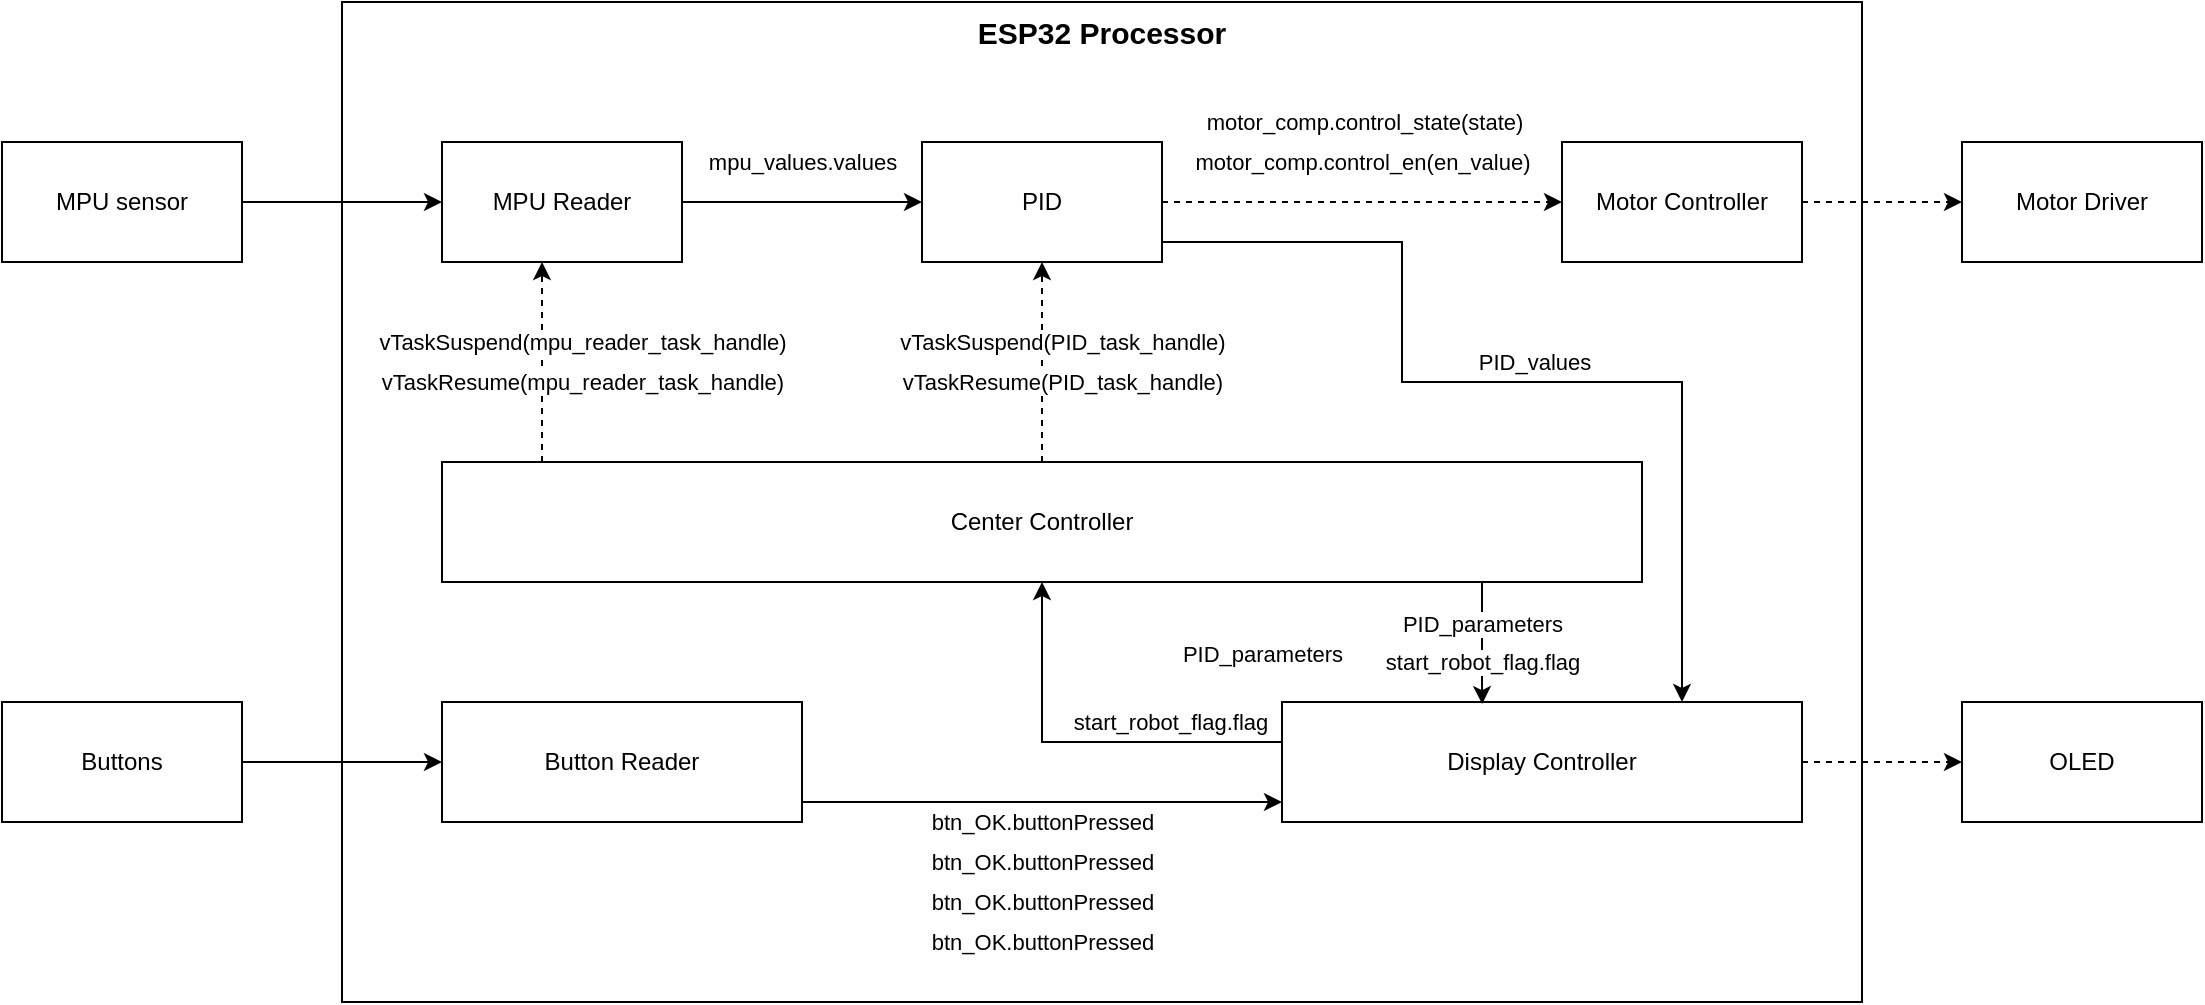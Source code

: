 <mxfile version="24.7.7" pages="3">
  <diagram name="Sumary block" id="FXB2mZ0xPSjjn9bdQ_Oj">
    <mxGraphModel dx="1143" dy="751" grid="1" gridSize="10" guides="1" tooltips="1" connect="1" arrows="1" fold="1" page="1" pageScale="1" pageWidth="827" pageHeight="1169" math="0" shadow="0">
      <root>
        <mxCell id="0" />
        <mxCell id="1" parent="0" />
        <mxCell id="ob8WJwhqmF-MajUSoDx4-9" value="&lt;font style=&quot;font-size: 15px;&quot;&gt;&lt;b&gt;ESP32 Processor&lt;/b&gt;&lt;/font&gt;" style="rounded=0;whiteSpace=wrap;html=1;verticalAlign=top;" parent="1" vertex="1">
          <mxGeometry x="190" y="150" width="760" height="500" as="geometry" />
        </mxCell>
        <mxCell id="SYcdP9vyWLaE2hRo2d69-3" style="edgeStyle=orthogonalEdgeStyle;rounded=0;orthogonalLoop=1;jettySize=auto;html=1;" parent="1" source="ob8WJwhqmF-MajUSoDx4-1" target="SYcdP9vyWLaE2hRo2d69-1" edge="1">
          <mxGeometry relative="1" as="geometry" />
        </mxCell>
        <mxCell id="ob8WJwhqmF-MajUSoDx4-1" value="MPU sensor" style="rounded=0;whiteSpace=wrap;html=1;" parent="1" vertex="1">
          <mxGeometry x="20" y="220" width="120" height="60" as="geometry" />
        </mxCell>
        <mxCell id="ob8WJwhqmF-MajUSoDx4-5" style="edgeStyle=orthogonalEdgeStyle;rounded=0;orthogonalLoop=1;jettySize=auto;html=1;entryX=0;entryY=0.5;entryDx=0;entryDy=0;dashed=1;" parent="1" source="kq1z_gf7CGHiFpqKa5aB-1" target="ob8WJwhqmF-MajUSoDx4-4" edge="1">
          <mxGeometry relative="1" as="geometry" />
        </mxCell>
        <mxCell id="GMR4bcS098HO1WUDK1Dp-1" style="edgeStyle=orthogonalEdgeStyle;rounded=0;orthogonalLoop=1;jettySize=auto;html=1;" edge="1" parent="1" source="ob8WJwhqmF-MajUSoDx4-3" target="ob8WJwhqmF-MajUSoDx4-13">
          <mxGeometry relative="1" as="geometry">
            <Array as="points">
              <mxPoint x="720" y="270" />
              <mxPoint x="720" y="340" />
              <mxPoint x="860" y="340" />
            </Array>
          </mxGeometry>
        </mxCell>
        <mxCell id="GMR4bcS098HO1WUDK1Dp-9" value="PID_values" style="edgeLabel;html=1;align=center;verticalAlign=middle;resizable=0;points=[];" vertex="1" connectable="0" parent="GMR4bcS098HO1WUDK1Dp-1">
          <mxGeometry x="0.151" y="-1" relative="1" as="geometry">
            <mxPoint x="-26" y="-11" as="offset" />
          </mxGeometry>
        </mxCell>
        <mxCell id="ob8WJwhqmF-MajUSoDx4-3" value="PID" style="rounded=0;whiteSpace=wrap;html=1;" parent="1" vertex="1">
          <mxGeometry x="480" y="220" width="120" height="60" as="geometry" />
        </mxCell>
        <mxCell id="ob8WJwhqmF-MajUSoDx4-4" value="Motor Driver" style="rounded=0;whiteSpace=wrap;html=1;" parent="1" vertex="1">
          <mxGeometry x="1000" y="220" width="120" height="60" as="geometry" />
        </mxCell>
        <mxCell id="SYcdP9vyWLaE2hRo2d69-4" style="edgeStyle=orthogonalEdgeStyle;rounded=0;orthogonalLoop=1;jettySize=auto;html=1;" parent="1" source="ob8WJwhqmF-MajUSoDx4-11" target="SYcdP9vyWLaE2hRo2d69-2" edge="1">
          <mxGeometry relative="1" as="geometry" />
        </mxCell>
        <mxCell id="ob8WJwhqmF-MajUSoDx4-11" value="Buttons" style="rounded=0;whiteSpace=wrap;html=1;" parent="1" vertex="1">
          <mxGeometry x="20" y="500" width="120" height="60" as="geometry" />
        </mxCell>
        <mxCell id="ob8WJwhqmF-MajUSoDx4-12" value="OLED" style="rounded=0;whiteSpace=wrap;html=1;" parent="1" vertex="1">
          <mxGeometry x="1000" y="500" width="120" height="60" as="geometry" />
        </mxCell>
        <mxCell id="ob8WJwhqmF-MajUSoDx4-15" style="edgeStyle=orthogonalEdgeStyle;rounded=0;orthogonalLoop=1;jettySize=auto;html=1;entryX=0;entryY=0.5;entryDx=0;entryDy=0;dashed=1;" parent="1" source="ob8WJwhqmF-MajUSoDx4-13" target="ob8WJwhqmF-MajUSoDx4-12" edge="1">
          <mxGeometry relative="1" as="geometry" />
        </mxCell>
        <mxCell id="89aJ_uPt7WyWC5YVkAts-4" style="edgeStyle=orthogonalEdgeStyle;rounded=0;orthogonalLoop=1;jettySize=auto;html=1;" parent="1" source="ob8WJwhqmF-MajUSoDx4-13" target="ob8WJwhqmF-MajUSoDx4-18" edge="1">
          <mxGeometry relative="1" as="geometry">
            <Array as="points">
              <mxPoint x="540" y="520" />
            </Array>
          </mxGeometry>
        </mxCell>
        <mxCell id="GMR4bcS098HO1WUDK1Dp-10" value="PID_parameters" style="edgeLabel;html=1;align=center;verticalAlign=middle;resizable=0;points=[];" vertex="1" connectable="0" parent="89aJ_uPt7WyWC5YVkAts-4">
          <mxGeometry x="0.425" y="-2" relative="1" as="geometry">
            <mxPoint x="108" y="-22" as="offset" />
          </mxGeometry>
        </mxCell>
        <mxCell id="GMR4bcS098HO1WUDK1Dp-13" value="start_robot_flag.flag" style="edgeLabel;html=1;align=center;verticalAlign=middle;resizable=0;points=[];" vertex="1" connectable="0" parent="89aJ_uPt7WyWC5YVkAts-4">
          <mxGeometry x="-0.832" relative="1" as="geometry">
            <mxPoint x="-39" y="-10" as="offset" />
          </mxGeometry>
        </mxCell>
        <mxCell id="ob8WJwhqmF-MajUSoDx4-13" value="Display Controller" style="rounded=0;whiteSpace=wrap;html=1;" parent="1" vertex="1">
          <mxGeometry x="660" y="500" width="260" height="60" as="geometry" />
        </mxCell>
        <mxCell id="lfgvH-NKGHSsC_vX0-Xd-3" style="edgeStyle=orthogonalEdgeStyle;rounded=0;orthogonalLoop=1;jettySize=auto;html=1;dashed=1;" parent="1" source="ob8WJwhqmF-MajUSoDx4-18" target="ob8WJwhqmF-MajUSoDx4-3" edge="1">
          <mxGeometry relative="1" as="geometry">
            <Array as="points">
              <mxPoint x="540" y="330" />
              <mxPoint x="540" y="330" />
            </Array>
          </mxGeometry>
        </mxCell>
        <mxCell id="89aJ_uPt7WyWC5YVkAts-2" style="edgeStyle=orthogonalEdgeStyle;rounded=0;orthogonalLoop=1;jettySize=auto;html=1;dashed=1;" parent="1" source="ob8WJwhqmF-MajUSoDx4-18" target="SYcdP9vyWLaE2hRo2d69-1" edge="1">
          <mxGeometry relative="1" as="geometry">
            <Array as="points">
              <mxPoint x="290" y="330" />
              <mxPoint x="290" y="330" />
            </Array>
          </mxGeometry>
        </mxCell>
        <mxCell id="GMR4bcS098HO1WUDK1Dp-12" value="vTaskSuspend(mpu_reader_task_handle)" style="edgeLabel;html=1;align=center;verticalAlign=middle;resizable=0;points=[];" vertex="1" connectable="0" parent="89aJ_uPt7WyWC5YVkAts-2">
          <mxGeometry x="0.16" relative="1" as="geometry">
            <mxPoint x="20" y="-2" as="offset" />
          </mxGeometry>
        </mxCell>
        <mxCell id="GMR4bcS098HO1WUDK1Dp-15" value="vTaskResume(mpu_reader_task_handle)" style="edgeLabel;html=1;align=center;verticalAlign=middle;resizable=0;points=[];" vertex="1" connectable="0" parent="89aJ_uPt7WyWC5YVkAts-2">
          <mxGeometry x="0.16" relative="1" as="geometry">
            <mxPoint x="20" y="18" as="offset" />
          </mxGeometry>
        </mxCell>
        <mxCell id="GMR4bcS098HO1WUDK1Dp-16" value="vTaskResume(PID_task_handle)" style="edgeLabel;html=1;align=center;verticalAlign=middle;resizable=0;points=[];" vertex="1" connectable="0" parent="89aJ_uPt7WyWC5YVkAts-2">
          <mxGeometry x="0.16" relative="1" as="geometry">
            <mxPoint x="260" y="18" as="offset" />
          </mxGeometry>
        </mxCell>
        <mxCell id="GMR4bcS098HO1WUDK1Dp-17" value="vTaskSuspend(PID_task_handle)" style="edgeLabel;html=1;align=center;verticalAlign=middle;resizable=0;points=[];" vertex="1" connectable="0" parent="89aJ_uPt7WyWC5YVkAts-2">
          <mxGeometry x="0.16" relative="1" as="geometry">
            <mxPoint x="260" y="-2" as="offset" />
          </mxGeometry>
        </mxCell>
        <mxCell id="89aJ_uPt7WyWC5YVkAts-3" style="edgeStyle=orthogonalEdgeStyle;rounded=0;orthogonalLoop=1;jettySize=auto;html=1;entryX=0.385;entryY=0.017;entryDx=0;entryDy=0;entryPerimeter=0;" parent="1" source="ob8WJwhqmF-MajUSoDx4-18" target="ob8WJwhqmF-MajUSoDx4-13" edge="1">
          <mxGeometry relative="1" as="geometry">
            <Array as="points">
              <mxPoint x="760" y="490" />
              <mxPoint x="760" y="490" />
            </Array>
          </mxGeometry>
        </mxCell>
        <mxCell id="GMR4bcS098HO1WUDK1Dp-11" value="PID_parameters" style="edgeLabel;html=1;align=center;verticalAlign=middle;resizable=0;points=[];" vertex="1" connectable="0" parent="89aJ_uPt7WyWC5YVkAts-3">
          <mxGeometry x="-0.167" y="2" relative="1" as="geometry">
            <mxPoint x="-2" y="-5" as="offset" />
          </mxGeometry>
        </mxCell>
        <mxCell id="GMR4bcS098HO1WUDK1Dp-14" value="start_robot_flag.flag" style="edgeLabel;html=1;align=center;verticalAlign=middle;resizable=0;points=[];" vertex="1" connectable="0" parent="89aJ_uPt7WyWC5YVkAts-3">
          <mxGeometry x="-0.344" y="3" relative="1" as="geometry">
            <mxPoint x="-3" y="20" as="offset" />
          </mxGeometry>
        </mxCell>
        <mxCell id="ob8WJwhqmF-MajUSoDx4-18" value="Center Controller" style="rounded=0;whiteSpace=wrap;html=1;" parent="1" vertex="1">
          <mxGeometry x="240" y="380" width="600" height="60" as="geometry" />
        </mxCell>
        <mxCell id="89aJ_uPt7WyWC5YVkAts-1" style="edgeStyle=orthogonalEdgeStyle;rounded=0;orthogonalLoop=1;jettySize=auto;html=1;" parent="1" source="SYcdP9vyWLaE2hRo2d69-1" target="ob8WJwhqmF-MajUSoDx4-3" edge="1">
          <mxGeometry relative="1" as="geometry" />
        </mxCell>
        <mxCell id="GMR4bcS098HO1WUDK1Dp-2" value="mpu_values.values" style="edgeLabel;html=1;align=center;verticalAlign=middle;resizable=0;points=[];" vertex="1" connectable="0" parent="89aJ_uPt7WyWC5YVkAts-1">
          <mxGeometry x="0.35" y="1" relative="1" as="geometry">
            <mxPoint x="-21" y="-19" as="offset" />
          </mxGeometry>
        </mxCell>
        <mxCell id="SYcdP9vyWLaE2hRo2d69-1" value="MPU Reader" style="rounded=0;whiteSpace=wrap;html=1;" parent="1" vertex="1">
          <mxGeometry x="240" y="220" width="120" height="60" as="geometry" />
        </mxCell>
        <mxCell id="SYcdP9vyWLaE2hRo2d69-13" style="edgeStyle=orthogonalEdgeStyle;rounded=0;orthogonalLoop=1;jettySize=auto;html=1;" parent="1" source="SYcdP9vyWLaE2hRo2d69-2" target="ob8WJwhqmF-MajUSoDx4-13" edge="1">
          <mxGeometry relative="1" as="geometry">
            <Array as="points">
              <mxPoint x="540" y="550" />
              <mxPoint x="540" y="550" />
            </Array>
          </mxGeometry>
        </mxCell>
        <mxCell id="GMR4bcS098HO1WUDK1Dp-5" value="btn_OK.buttonPressed" style="edgeLabel;html=1;align=center;verticalAlign=middle;resizable=0;points=[];" vertex="1" connectable="0" parent="SYcdP9vyWLaE2hRo2d69-13">
          <mxGeometry x="-0.278" y="1" relative="1" as="geometry">
            <mxPoint x="33" y="11" as="offset" />
          </mxGeometry>
        </mxCell>
        <mxCell id="GMR4bcS098HO1WUDK1Dp-6" value="btn_OK.buttonPressed" style="edgeLabel;html=1;align=center;verticalAlign=middle;resizable=0;points=[];" vertex="1" connectable="0" parent="SYcdP9vyWLaE2hRo2d69-13">
          <mxGeometry x="-0.278" y="1" relative="1" as="geometry">
            <mxPoint x="33" y="31" as="offset" />
          </mxGeometry>
        </mxCell>
        <mxCell id="GMR4bcS098HO1WUDK1Dp-7" value="btn_OK.buttonPressed" style="edgeLabel;html=1;align=center;verticalAlign=middle;resizable=0;points=[];" vertex="1" connectable="0" parent="SYcdP9vyWLaE2hRo2d69-13">
          <mxGeometry x="-0.278" y="1" relative="1" as="geometry">
            <mxPoint x="33" y="51" as="offset" />
          </mxGeometry>
        </mxCell>
        <mxCell id="GMR4bcS098HO1WUDK1Dp-8" value="btn_OK.buttonPressed" style="edgeLabel;html=1;align=center;verticalAlign=middle;resizable=0;points=[];" vertex="1" connectable="0" parent="SYcdP9vyWLaE2hRo2d69-13">
          <mxGeometry x="-0.278" y="1" relative="1" as="geometry">
            <mxPoint x="33" y="71" as="offset" />
          </mxGeometry>
        </mxCell>
        <mxCell id="SYcdP9vyWLaE2hRo2d69-2" value="Button Reader" style="rounded=0;whiteSpace=wrap;html=1;" parent="1" vertex="1">
          <mxGeometry x="240" y="500" width="180" height="60" as="geometry" />
        </mxCell>
        <mxCell id="kq1z_gf7CGHiFpqKa5aB-2" value="" style="edgeStyle=orthogonalEdgeStyle;rounded=0;orthogonalLoop=1;jettySize=auto;html=1;entryX=0;entryY=0.5;entryDx=0;entryDy=0;dashed=1;" parent="1" source="ob8WJwhqmF-MajUSoDx4-3" target="kq1z_gf7CGHiFpqKa5aB-1" edge="1">
          <mxGeometry relative="1" as="geometry">
            <mxPoint x="480" y="250" as="sourcePoint" />
            <mxPoint x="640" y="250" as="targetPoint" />
          </mxGeometry>
        </mxCell>
        <mxCell id="GMR4bcS098HO1WUDK1Dp-3" value="motor_comp.control_state(state)" style="edgeLabel;html=1;align=center;verticalAlign=middle;resizable=0;points=[];" vertex="1" connectable="0" parent="kq1z_gf7CGHiFpqKa5aB-2">
          <mxGeometry x="0.013" y="-1" relative="1" as="geometry">
            <mxPoint x="-1" y="-41" as="offset" />
          </mxGeometry>
        </mxCell>
        <mxCell id="GMR4bcS098HO1WUDK1Dp-4" value="motor_comp.control_en(en_value)" style="edgeLabel;html=1;align=center;verticalAlign=middle;resizable=0;points=[];" vertex="1" connectable="0" parent="kq1z_gf7CGHiFpqKa5aB-2">
          <mxGeometry x="0.26" relative="1" as="geometry">
            <mxPoint x="-26" y="-20" as="offset" />
          </mxGeometry>
        </mxCell>
        <mxCell id="kq1z_gf7CGHiFpqKa5aB-1" value="Motor Controller" style="rounded=0;whiteSpace=wrap;html=1;" parent="1" vertex="1">
          <mxGeometry x="800" y="220" width="120" height="60" as="geometry" />
        </mxCell>
      </root>
    </mxGraphModel>
  </diagram>
  <diagram id="-Eq7XE3dsrFAy69oz0bY" name="UI tree">
    <mxGraphModel dx="1254" dy="672" grid="1" gridSize="10" guides="1" tooltips="1" connect="1" arrows="1" fold="1" page="1" pageScale="1" pageWidth="827" pageHeight="1169" math="0" shadow="0">
      <root>
        <mxCell id="0" />
        <mxCell id="1" parent="0" />
        <mxCell id="PEALyhK-E0e9_pDGbfte-1" value="&lt;font style=&quot;font-size: 15px;&quot;&gt;&lt;b&gt;MENU&lt;/b&gt;&lt;/font&gt;" style="rounded=0;whiteSpace=wrap;html=1;verticalAlign=top;" parent="1" vertex="1">
          <mxGeometry x="90" y="210" width="190" height="220" as="geometry" />
        </mxCell>
        <mxCell id="PEALyhK-E0e9_pDGbfte-19" style="edgeStyle=orthogonalEdgeStyle;rounded=0;orthogonalLoop=1;jettySize=auto;html=1;entryX=0;entryY=0.5;entryDx=0;entryDy=0;fillColor=#008a00;strokeColor=#005700;" parent="1" source="PEALyhK-E0e9_pDGbfte-2" target="PEALyhK-E0e9_pDGbfte-15" edge="1">
          <mxGeometry relative="1" as="geometry" />
        </mxCell>
        <mxCell id="PEALyhK-E0e9_pDGbfte-2" value="Start and plot option" style="rounded=0;whiteSpace=wrap;html=1;" parent="1" vertex="1">
          <mxGeometry x="100" y="270" width="170" height="60" as="geometry" />
        </mxCell>
        <mxCell id="PEALyhK-E0e9_pDGbfte-12" style="edgeStyle=orthogonalEdgeStyle;rounded=0;orthogonalLoop=1;jettySize=auto;html=1;entryX=0.5;entryY=0;entryDx=0;entryDy=0;fillColor=#008a00;strokeColor=#005700;" parent="1" source="PEALyhK-E0e9_pDGbfte-3" target="PEALyhK-E0e9_pDGbfte-4" edge="1">
          <mxGeometry relative="1" as="geometry" />
        </mxCell>
        <mxCell id="PEALyhK-E0e9_pDGbfte-3" value="PID&#39;s values option" style="rounded=0;whiteSpace=wrap;html=1;" parent="1" vertex="1">
          <mxGeometry x="100" y="350" width="170" height="60" as="geometry" />
        </mxCell>
        <mxCell id="PEALyhK-E0e9_pDGbfte-13" value="" style="group" parent="1" vertex="1" connectable="0">
          <mxGeometry x="90" y="495" width="190" height="220" as="geometry" />
        </mxCell>
        <mxCell id="PEALyhK-E0e9_pDGbfte-4" value="&lt;span style=&quot;font-size: 15px;&quot;&gt;&lt;b&gt;PID&#39;s Parameters&lt;/b&gt;&lt;/span&gt;" style="rounded=0;whiteSpace=wrap;html=1;verticalAlign=top;" parent="PEALyhK-E0e9_pDGbfte-13" vertex="1">
          <mxGeometry width="190" height="220" as="geometry" />
        </mxCell>
        <mxCell id="PEALyhK-E0e9_pDGbfte-5" value="Kp = Kp_value" style="rounded=0;whiteSpace=wrap;html=1;" parent="PEALyhK-E0e9_pDGbfte-13" vertex="1">
          <mxGeometry x="10" y="60" width="170" height="30" as="geometry" />
        </mxCell>
        <mxCell id="PEALyhK-E0e9_pDGbfte-9" value="Ki = Ki_value" style="rounded=0;whiteSpace=wrap;html=1;" parent="PEALyhK-E0e9_pDGbfte-13" vertex="1">
          <mxGeometry x="10" y="110" width="170" height="30" as="geometry" />
        </mxCell>
        <mxCell id="PEALyhK-E0e9_pDGbfte-10" value="Kd = Kd_value" style="rounded=0;whiteSpace=wrap;html=1;" parent="PEALyhK-E0e9_pDGbfte-13" vertex="1">
          <mxGeometry x="10" y="155" width="170" height="30" as="geometry" />
        </mxCell>
        <mxCell id="PEALyhK-E0e9_pDGbfte-14" value="" style="group" parent="1" vertex="1" connectable="0">
          <mxGeometry x="430" y="30" width="190" height="220" as="geometry" />
        </mxCell>
        <mxCell id="PEALyhK-E0e9_pDGbfte-15" value="&lt;span style=&quot;font-size: 15px;&quot;&gt;&lt;b&gt;Start and plot&lt;/b&gt;&lt;/span&gt;" style="rounded=0;whiteSpace=wrap;html=1;verticalAlign=top;" parent="PEALyhK-E0e9_pDGbfte-14" vertex="1">
          <mxGeometry width="190" height="220" as="geometry" />
        </mxCell>
        <mxCell id="PEALyhK-E0e9_pDGbfte-18" value="Stop" style="rounded=0;whiteSpace=wrap;html=1;" parent="PEALyhK-E0e9_pDGbfte-14" vertex="1">
          <mxGeometry x="10" y="40" width="170" height="30" as="geometry" />
        </mxCell>
        <mxCell id="PEALyhK-E0e9_pDGbfte-20" style="edgeStyle=orthogonalEdgeStyle;rounded=0;orthogonalLoop=1;jettySize=auto;html=1;entryX=0.5;entryY=0;entryDx=0;entryDy=0;fillColor=#e51400;strokeColor=#B20000;" parent="1" source="PEALyhK-E0e9_pDGbfte-18" target="PEALyhK-E0e9_pDGbfte-1" edge="1">
          <mxGeometry relative="1" as="geometry" />
        </mxCell>
        <mxCell id="PEALyhK-E0e9_pDGbfte-21" value="" style="verticalLabelPosition=bottom;shadow=0;dashed=0;align=center;html=1;verticalAlign=top;strokeWidth=1;shape=mxgraph.mockup.graphics.lineChart;strokeColor=none;strokeColor2=#666666;strokeColor3=#008cff;strokeColor4=#dddddd;textShadow=1;" parent="1" vertex="1">
          <mxGeometry x="440" y="120" width="170" height="120" as="geometry" />
        </mxCell>
        <mxCell id="PEALyhK-E0e9_pDGbfte-22" value="" style="group;align=left;" parent="1" vertex="1" connectable="0">
          <mxGeometry x="430" y="270" width="210" height="220" as="geometry" />
        </mxCell>
        <mxCell id="PEALyhK-E0e9_pDGbfte-23" value="&lt;span style=&quot;font-size: 15px;&quot;&gt;&lt;b&gt;Modify&lt;/b&gt;&lt;/span&gt;" style="rounded=0;whiteSpace=wrap;html=1;verticalAlign=top;" parent="PEALyhK-E0e9_pDGbfte-22" vertex="1">
          <mxGeometry width="210" height="220" as="geometry" />
        </mxCell>
        <mxCell id="PEALyhK-E0e9_pDGbfte-27" value="Kp =&amp;nbsp;" style="text;html=1;align=center;verticalAlign=middle;whiteSpace=wrap;rounded=0;" parent="PEALyhK-E0e9_pDGbfte-22" vertex="1">
          <mxGeometry x="10" y="40" width="60" height="30" as="geometry" />
        </mxCell>
        <mxCell id="PEALyhK-E0e9_pDGbfte-28" value="10" style="text;html=1;align=center;verticalAlign=middle;whiteSpace=wrap;rounded=0;fontSize=24;" parent="PEALyhK-E0e9_pDGbfte-22" vertex="1">
          <mxGeometry x="65" y="70" width="60" height="30" as="geometry" />
        </mxCell>
        <mxCell id="PEALyhK-E0e9_pDGbfte-30" value="&lt;div style=&quot;&quot;&gt;&lt;ul style=&quot;padding-left: 5px;&quot;&gt;&lt;li&gt;&lt;span style=&quot;background-color: initial;&quot;&gt;Pressing UP button to increase value&lt;/span&gt;&lt;/li&gt;&lt;li&gt;Pressing DOWN button to decrease value&lt;/li&gt;&lt;/ul&gt;&lt;/div&gt;" style="text;html=1;align=left;verticalAlign=top;whiteSpace=wrap;rounded=0;" parent="PEALyhK-E0e9_pDGbfte-22" vertex="1">
          <mxGeometry x="20" y="120" width="170" height="80" as="geometry" />
        </mxCell>
        <mxCell id="PEALyhK-E0e9_pDGbfte-32" value="" style="group;align=left;" parent="1" vertex="1" connectable="0">
          <mxGeometry x="430" y="510" width="210" height="220" as="geometry" />
        </mxCell>
        <mxCell id="PEALyhK-E0e9_pDGbfte-33" value="&lt;span style=&quot;font-size: 15px;&quot;&gt;&lt;b&gt;Modify&lt;/b&gt;&lt;/span&gt;" style="rounded=0;whiteSpace=wrap;html=1;verticalAlign=top;" parent="PEALyhK-E0e9_pDGbfte-32" vertex="1">
          <mxGeometry width="210" height="220" as="geometry" />
        </mxCell>
        <mxCell id="PEALyhK-E0e9_pDGbfte-34" value="Ki =&amp;nbsp;" style="text;html=1;align=center;verticalAlign=middle;whiteSpace=wrap;rounded=0;" parent="PEALyhK-E0e9_pDGbfte-32" vertex="1">
          <mxGeometry x="10" y="40" width="60" height="30" as="geometry" />
        </mxCell>
        <mxCell id="PEALyhK-E0e9_pDGbfte-35" value="10" style="text;html=1;align=center;verticalAlign=middle;whiteSpace=wrap;rounded=0;fontSize=24;" parent="PEALyhK-E0e9_pDGbfte-32" vertex="1">
          <mxGeometry x="65" y="70" width="60" height="30" as="geometry" />
        </mxCell>
        <mxCell id="PEALyhK-E0e9_pDGbfte-36" value="&lt;div style=&quot;&quot;&gt;&lt;ul style=&quot;padding-left: 5px;&quot;&gt;&lt;li&gt;&lt;span style=&quot;background-color: initial;&quot;&gt;Pressing UP button to increase value&lt;/span&gt;&lt;/li&gt;&lt;li&gt;Pressing DOWN button to decrease value&lt;/li&gt;&lt;/ul&gt;&lt;/div&gt;" style="text;html=1;align=left;verticalAlign=top;whiteSpace=wrap;rounded=0;" parent="PEALyhK-E0e9_pDGbfte-32" vertex="1">
          <mxGeometry x="20" y="120" width="170" height="80" as="geometry" />
        </mxCell>
        <mxCell id="PEALyhK-E0e9_pDGbfte-37" value="" style="group;align=left;" parent="1" vertex="1" connectable="0">
          <mxGeometry x="430" y="750" width="210" height="220" as="geometry" />
        </mxCell>
        <mxCell id="PEALyhK-E0e9_pDGbfte-38" value="&lt;span style=&quot;font-size: 15px;&quot;&gt;&lt;b&gt;Modify&lt;/b&gt;&lt;/span&gt;" style="rounded=0;whiteSpace=wrap;html=1;verticalAlign=top;" parent="PEALyhK-E0e9_pDGbfte-37" vertex="1">
          <mxGeometry width="210" height="220" as="geometry" />
        </mxCell>
        <mxCell id="PEALyhK-E0e9_pDGbfte-39" value="Kd =&amp;nbsp;" style="text;html=1;align=center;verticalAlign=middle;whiteSpace=wrap;rounded=0;" parent="PEALyhK-E0e9_pDGbfte-37" vertex="1">
          <mxGeometry x="10" y="40" width="60" height="30" as="geometry" />
        </mxCell>
        <mxCell id="PEALyhK-E0e9_pDGbfte-40" value="10" style="text;html=1;align=center;verticalAlign=middle;whiteSpace=wrap;rounded=0;fontSize=24;" parent="PEALyhK-E0e9_pDGbfte-37" vertex="1">
          <mxGeometry x="65" y="70" width="60" height="30" as="geometry" />
        </mxCell>
        <mxCell id="PEALyhK-E0e9_pDGbfte-41" value="&lt;div style=&quot;&quot;&gt;&lt;ul style=&quot;padding-left: 5px;&quot;&gt;&lt;li&gt;&lt;span style=&quot;background-color: initial;&quot;&gt;Pressing UP button to increase value&lt;/span&gt;&lt;/li&gt;&lt;li&gt;Pressing DOWN button to decrease value&lt;/li&gt;&lt;/ul&gt;&lt;/div&gt;" style="text;html=1;align=left;verticalAlign=top;whiteSpace=wrap;rounded=0;" parent="PEALyhK-E0e9_pDGbfte-37" vertex="1">
          <mxGeometry x="20" y="120" width="170" height="80" as="geometry" />
        </mxCell>
        <mxCell id="PEALyhK-E0e9_pDGbfte-42" style="edgeStyle=orthogonalEdgeStyle;rounded=0;orthogonalLoop=1;jettySize=auto;html=1;entryX=0;entryY=0.5;entryDx=0;entryDy=0;fillColor=#008a00;strokeColor=#005700;" parent="1" source="PEALyhK-E0e9_pDGbfte-5" target="PEALyhK-E0e9_pDGbfte-23" edge="1">
          <mxGeometry relative="1" as="geometry" />
        </mxCell>
        <mxCell id="PEALyhK-E0e9_pDGbfte-43" style="edgeStyle=orthogonalEdgeStyle;rounded=0;orthogonalLoop=1;jettySize=auto;html=1;entryX=0;entryY=0.5;entryDx=0;entryDy=0;fillColor=#008a00;strokeColor=#005700;" parent="1" source="PEALyhK-E0e9_pDGbfte-9" target="PEALyhK-E0e9_pDGbfte-33" edge="1">
          <mxGeometry relative="1" as="geometry" />
        </mxCell>
        <mxCell id="PEALyhK-E0e9_pDGbfte-44" style="edgeStyle=orthogonalEdgeStyle;rounded=0;orthogonalLoop=1;jettySize=auto;html=1;entryX=0;entryY=0.609;entryDx=0;entryDy=0;entryPerimeter=0;fillColor=#008a00;strokeColor=#005700;" parent="1" source="PEALyhK-E0e9_pDGbfte-10" target="PEALyhK-E0e9_pDGbfte-38" edge="1">
          <mxGeometry relative="1" as="geometry" />
        </mxCell>
        <mxCell id="PEALyhK-E0e9_pDGbfte-61" style="edgeStyle=orthogonalEdgeStyle;rounded=0;orthogonalLoop=1;jettySize=auto;html=1;entryX=0.5;entryY=1;entryDx=0;entryDy=0;fillColor=#f0a30a;strokeColor=#BD7000;" parent="1" source="PEALyhK-E0e9_pDGbfte-45" target="PEALyhK-E0e9_pDGbfte-4" edge="1">
          <mxGeometry relative="1" as="geometry">
            <Array as="points">
              <mxPoint x="900" y="990" />
              <mxPoint x="185" y="990" />
            </Array>
          </mxGeometry>
        </mxCell>
        <mxCell id="PEALyhK-E0e9_pDGbfte-45" value="Are you sure to set the value?" style="rounded=0;whiteSpace=wrap;html=1;verticalAlign=top;fontStyle=1" parent="1" vertex="1">
          <mxGeometry x="720" y="565" width="240" height="110" as="geometry" />
        </mxCell>
        <mxCell id="PEALyhK-E0e9_pDGbfte-46" value="&lt;div&gt;&lt;ul style=&quot;padding-left: 5px;&quot;&gt;&lt;li&gt;Pressing OK button if you sure&amp;nbsp;&lt;/li&gt;&lt;li&gt;Pressing ESC button if you want to cancel the modification&amp;nbsp;&lt;/li&gt;&lt;/ul&gt;&lt;/div&gt;" style="text;html=1;align=left;verticalAlign=middle;whiteSpace=wrap;rounded=0;" parent="1" vertex="1">
          <mxGeometry x="740" y="595" width="200" height="70" as="geometry" />
        </mxCell>
        <mxCell id="PEALyhK-E0e9_pDGbfte-48" style="edgeStyle=orthogonalEdgeStyle;rounded=0;orthogonalLoop=1;jettySize=auto;html=1;entryX=0.5;entryY=0;entryDx=0;entryDy=0;fillColor=#008a00;strokeColor=#005700;" parent="1" source="PEALyhK-E0e9_pDGbfte-23" target="PEALyhK-E0e9_pDGbfte-45" edge="1">
          <mxGeometry relative="1" as="geometry" />
        </mxCell>
        <mxCell id="PEALyhK-E0e9_pDGbfte-49" style="edgeStyle=orthogonalEdgeStyle;rounded=0;orthogonalLoop=1;jettySize=auto;html=1;fillColor=#008a00;strokeColor=#005700;" parent="1" source="PEALyhK-E0e9_pDGbfte-33" target="PEALyhK-E0e9_pDGbfte-45" edge="1">
          <mxGeometry relative="1" as="geometry" />
        </mxCell>
        <mxCell id="PEALyhK-E0e9_pDGbfte-50" style="edgeStyle=orthogonalEdgeStyle;rounded=0;orthogonalLoop=1;jettySize=auto;html=1;entryX=0.5;entryY=1;entryDx=0;entryDy=0;fillColor=#008a00;strokeColor=#005700;" parent="1" source="PEALyhK-E0e9_pDGbfte-38" target="PEALyhK-E0e9_pDGbfte-45" edge="1">
          <mxGeometry relative="1" as="geometry" />
        </mxCell>
        <mxCell id="PEALyhK-E0e9_pDGbfte-57" value="" style="endArrow=classic;html=1;rounded=0;exitX=0.75;exitY=0;exitDx=0;exitDy=0;entryX=0.75;entryY=1;entryDx=0;entryDy=0;fillColor=#f0a30a;strokeColor=#BD7000;" parent="1" source="PEALyhK-E0e9_pDGbfte-4" target="PEALyhK-E0e9_pDGbfte-1" edge="1">
          <mxGeometry width="50" height="50" relative="1" as="geometry">
            <mxPoint x="430" y="530" as="sourcePoint" />
            <mxPoint x="480" y="480" as="targetPoint" />
          </mxGeometry>
        </mxCell>
        <mxCell id="PEALyhK-E0e9_pDGbfte-58" style="edgeStyle=orthogonalEdgeStyle;rounded=0;orthogonalLoop=1;jettySize=auto;html=1;entryX=0.995;entryY=0.151;entryDx=0;entryDy=0;entryPerimeter=0;fillColor=#f0a30a;strokeColor=#BD7000;" parent="1" source="PEALyhK-E0e9_pDGbfte-23" target="PEALyhK-E0e9_pDGbfte-4" edge="1">
          <mxGeometry relative="1" as="geometry">
            <Array as="points">
              <mxPoint x="330" y="350" />
              <mxPoint x="330" y="528" />
            </Array>
          </mxGeometry>
        </mxCell>
        <mxCell id="PEALyhK-E0e9_pDGbfte-59" style="edgeStyle=orthogonalEdgeStyle;rounded=0;orthogonalLoop=1;jettySize=auto;html=1;fillColor=#f0a30a;strokeColor=#BD7000;" parent="1" source="PEALyhK-E0e9_pDGbfte-33" target="PEALyhK-E0e9_pDGbfte-4" edge="1">
          <mxGeometry relative="1" as="geometry">
            <Array as="points">
              <mxPoint x="390" y="605" />
              <mxPoint x="390" y="605" />
            </Array>
          </mxGeometry>
        </mxCell>
        <mxCell id="PEALyhK-E0e9_pDGbfte-60" style="edgeStyle=orthogonalEdgeStyle;rounded=0;orthogonalLoop=1;jettySize=auto;html=1;entryX=0.999;entryY=0.668;entryDx=0;entryDy=0;entryPerimeter=0;fillColor=#f0a30a;strokeColor=#BD7000;" parent="1" source="PEALyhK-E0e9_pDGbfte-38" target="PEALyhK-E0e9_pDGbfte-4" edge="1">
          <mxGeometry relative="1" as="geometry">
            <Array as="points">
              <mxPoint x="380" y="860" />
              <mxPoint x="380" y="642" />
            </Array>
          </mxGeometry>
        </mxCell>
        <mxCell id="PEALyhK-E0e9_pDGbfte-63" style="edgeStyle=orthogonalEdgeStyle;rounded=0;orthogonalLoop=1;jettySize=auto;html=1;entryX=0.996;entryY=0.653;entryDx=0;entryDy=0;entryPerimeter=0;fillColor=#f0a30a;strokeColor=#BD7000;" parent="1" source="PEALyhK-E0e9_pDGbfte-45" target="PEALyhK-E0e9_pDGbfte-33" edge="1">
          <mxGeometry relative="1" as="geometry">
            <Array as="points">
              <mxPoint x="700" y="654" />
              <mxPoint x="700" y="654" />
            </Array>
          </mxGeometry>
        </mxCell>
        <mxCell id="PEALyhK-E0e9_pDGbfte-66" style="edgeStyle=orthogonalEdgeStyle;rounded=0;orthogonalLoop=1;jettySize=auto;html=1;entryX=0.995;entryY=0.682;entryDx=0;entryDy=0;entryPerimeter=0;fillColor=#f0a30a;strokeColor=#BD7000;" parent="1" source="PEALyhK-E0e9_pDGbfte-45" target="PEALyhK-E0e9_pDGbfte-23" edge="1">
          <mxGeometry relative="1" as="geometry">
            <Array as="points">
              <mxPoint x="790" y="420" />
            </Array>
          </mxGeometry>
        </mxCell>
        <mxCell id="PEALyhK-E0e9_pDGbfte-67" style="edgeStyle=orthogonalEdgeStyle;rounded=0;orthogonalLoop=1;jettySize=auto;html=1;entryX=0.995;entryY=0.386;entryDx=0;entryDy=0;entryPerimeter=0;fillColor=#f0a30a;strokeColor=#BD7000;" parent="1" source="PEALyhK-E0e9_pDGbfte-45" target="PEALyhK-E0e9_pDGbfte-38" edge="1">
          <mxGeometry relative="1" as="geometry">
            <Array as="points">
              <mxPoint x="790" y="835" />
            </Array>
          </mxGeometry>
        </mxCell>
        <mxCell id="PEALyhK-E0e9_pDGbfte-71" value="Legend" style="swimlane;whiteSpace=wrap;html=1;" parent="1" vertex="1">
          <mxGeometry y="1030" width="630" height="130" as="geometry" />
        </mxCell>
        <mxCell id="PEALyhK-E0e9_pDGbfte-68" value="" style="endArrow=classic;html=1;rounded=0;fillColor=#008a00;strokeColor=#005700;" parent="PEALyhK-E0e9_pDGbfte-71" edge="1">
          <mxGeometry width="50" height="50" relative="1" as="geometry">
            <mxPoint x="10" y="70" as="sourcePoint" />
            <mxPoint x="70" y="70" as="targetPoint" />
          </mxGeometry>
        </mxCell>
        <mxCell id="PEALyhK-E0e9_pDGbfte-70" value="" style="endArrow=classic;html=1;rounded=0;fillColor=#e3c800;strokeColor=#B09500;" parent="PEALyhK-E0e9_pDGbfte-71" edge="1">
          <mxGeometry width="50" height="50" relative="1" as="geometry">
            <mxPoint x="220" y="70" as="sourcePoint" />
            <mxPoint x="280" y="70" as="targetPoint" />
          </mxGeometry>
        </mxCell>
        <mxCell id="PEALyhK-E0e9_pDGbfte-69" value="" style="endArrow=classic;html=1;rounded=0;fillColor=#e51400;strokeColor=#B20000;" parent="PEALyhK-E0e9_pDGbfte-71" edge="1">
          <mxGeometry width="50" height="50" relative="1" as="geometry">
            <mxPoint x="440" y="70" as="sourcePoint" />
            <mxPoint x="510" y="70" as="targetPoint" />
          </mxGeometry>
        </mxCell>
        <mxCell id="PEALyhK-E0e9_pDGbfte-72" value="btn_OK.pressed = true" style="text;html=1;align=left;verticalAlign=middle;whiteSpace=wrap;rounded=0;" parent="PEALyhK-E0e9_pDGbfte-71" vertex="1">
          <mxGeometry x="10" y="80" width="130" height="30" as="geometry" />
        </mxCell>
        <mxCell id="PEALyhK-E0e9_pDGbfte-73" value="btn_ESC.pressed = true" style="text;html=1;align=left;verticalAlign=middle;whiteSpace=wrap;rounded=0;" parent="PEALyhK-E0e9_pDGbfte-71" vertex="1">
          <mxGeometry x="220" y="80" width="150" height="30" as="geometry" />
        </mxCell>
        <mxCell id="PEALyhK-E0e9_pDGbfte-74" value="btn_OK/btn_ESC.pressed = true" style="text;html=1;align=left;verticalAlign=middle;whiteSpace=wrap;rounded=0;" parent="PEALyhK-E0e9_pDGbfte-71" vertex="1">
          <mxGeometry x="440" y="80" width="180" height="30" as="geometry" />
        </mxCell>
        <mxCell id="J8_PKaqivgGvqUYgzinz-1" value="UI_tree" style="swimlane;whiteSpace=wrap;html=1;" vertex="1" parent="1">
          <mxGeometry x="1030" y="47" width="385" height="210" as="geometry" />
        </mxCell>
        <mxCell id="J8_PKaqivgGvqUYgzinz-2" value="&lt;div align=&quot;left&quot;&gt;&lt;ul&gt;&lt;li&gt;static uint args[], -&amp;gt; &lt;i&gt;variables for button functions&lt;/i&gt;&lt;br&gt;&lt;/li&gt;&lt;li&gt;static uint args_len, -&amp;gt; &lt;i&gt;length of args[]&lt;/i&gt;&lt;br&gt;&lt;/li&gt;&lt;li&gt;UI_tree* next_UI[], -&amp;gt; &lt;i&gt;store addresses of next UIs&lt;/i&gt;&lt;br&gt;&lt;/li&gt;&lt;li&gt;UI_tree* previous_UI, -&amp;gt; &lt;i&gt;store address of previous UI&lt;/i&gt;&lt;br&gt;&lt;/li&gt;&lt;li&gt;uint nextUI_len, -&amp;gt; &lt;i&gt;number of next UIs&lt;/i&gt;&lt;/li&gt;&lt;li&gt;void (*display)(void), -&amp;gt; &lt;i&gt;display UI&lt;/i&gt;&lt;br&gt;&lt;/li&gt;&lt;li&gt;void (*btnUP_func)(void* arg), -&amp;gt; &lt;i&gt;UP button behavior&lt;/i&gt;&lt;br&gt;&lt;/li&gt;&lt;li&gt;void (*btnDOWN_func)(void* arg), -&amp;gt; &lt;i&gt;DOWN button behavior&lt;/i&gt;&lt;br&gt;&lt;/li&gt;&lt;li&gt;void (*btnOK_func)(void* arg), -&amp;gt; &lt;i&gt;OK button behavior&lt;/i&gt;&lt;br&gt;&lt;/li&gt;&lt;li&gt;void (*btn_ESC_func)(void* arg), -&amp;gt; &lt;i&gt;ESC button behavior&lt;/i&gt;&lt;br&gt;&lt;/li&gt;&lt;/ul&gt;&lt;/div&gt;" style="text;html=1;align=left;verticalAlign=top;resizable=0;points=[];autosize=1;strokeColor=none;fillColor=none;" vertex="1" parent="J8_PKaqivgGvqUYgzinz-1">
          <mxGeometry x="-5" y="30" width="390" height="180" as="geometry" />
        </mxCell>
      </root>
    </mxGraphModel>
  </diagram>
  <diagram id="-O6emEo3kcQ5JCbGlDaP" name="Display Controller">
    <mxGraphModel dx="1143" dy="751" grid="1" gridSize="10" guides="1" tooltips="1" connect="1" arrows="1" fold="1" page="1" pageScale="1" pageWidth="850" pageHeight="1100" math="0" shadow="0">
      <root>
        <mxCell id="0" />
        <mxCell id="1" parent="0" />
        <mxCell id="Tfp5iTK2cbrkIickHCcq-5" value="Button Reader" style="rounded=0;whiteSpace=wrap;html=1;verticalAlign=top;fontSize=14;fontStyle=1" parent="1" vertex="1">
          <mxGeometry x="200" y="290" width="120" height="260" as="geometry" />
        </mxCell>
        <mxCell id="Tfp5iTK2cbrkIickHCcq-8" style="rounded=0;orthogonalLoop=1;jettySize=auto;html=1;entryX=0.003;entryY=0.116;entryDx=0;entryDy=0;entryPerimeter=0;" parent="1" source="Tfp5iTK2cbrkIickHCcq-1" target="Tfp5iTK2cbrkIickHCcq-7" edge="1">
          <mxGeometry relative="1" as="geometry" />
        </mxCell>
        <mxCell id="Tfp5iTK2cbrkIickHCcq-1" value="Button OK Signal" style="html=1;shadow=0;dashed=0;align=center;verticalAlign=middle;shape=mxgraph.arrows2.arrow;dy=0;dx=10;notch=0;" parent="1" vertex="1">
          <mxGeometry x="40" y="330" width="120" height="30" as="geometry" />
        </mxCell>
        <mxCell id="Tfp5iTK2cbrkIickHCcq-11" value="" style="rounded=0;orthogonalLoop=1;jettySize=auto;html=1;exitX=1;exitY=0.5;exitDx=0;exitDy=0;exitPerimeter=0;entryX=0.003;entryY=0.374;entryDx=0;entryDy=0;entryPerimeter=0;" parent="1" source="Tfp5iTK2cbrkIickHCcq-2" target="Tfp5iTK2cbrkIickHCcq-7" edge="1">
          <mxGeometry relative="1" as="geometry" />
        </mxCell>
        <mxCell id="Tfp5iTK2cbrkIickHCcq-2" value="Button ESC Signal" style="html=1;shadow=0;dashed=0;align=center;verticalAlign=middle;shape=mxgraph.arrows2.arrow;dy=0;dx=10;notch=0;" parent="1" vertex="1">
          <mxGeometry x="40" y="387" width="120" height="30" as="geometry" />
        </mxCell>
        <mxCell id="Tfp5iTK2cbrkIickHCcq-3" value="Button UP Signal" style="html=1;shadow=0;dashed=0;align=center;verticalAlign=middle;shape=mxgraph.arrows2.arrow;dy=0;dx=10;notch=0;" parent="1" vertex="1">
          <mxGeometry x="40" y="443" width="120" height="30" as="geometry" />
        </mxCell>
        <mxCell id="Tfp5iTK2cbrkIickHCcq-4" value="Button DOWN Signal" style="html=1;shadow=0;dashed=0;align=center;verticalAlign=middle;shape=mxgraph.arrows2.arrow;dy=0;dx=10;notch=0;" parent="1" vertex="1">
          <mxGeometry x="40" y="500" width="120" height="30" as="geometry" />
        </mxCell>
        <mxCell id="Tfp5iTK2cbrkIickHCcq-7" value="void Debounce(button_signal)" style="rounded=1;whiteSpace=wrap;html=1;horizontal=0;" parent="1" vertex="1">
          <mxGeometry x="225" y="320" width="70" height="220" as="geometry" />
        </mxCell>
        <mxCell id="Tfp5iTK2cbrkIickHCcq-12" style="rounded=0;orthogonalLoop=1;jettySize=auto;html=1;entryX=0.037;entryY=0.629;entryDx=0;entryDy=0;entryPerimeter=0;" parent="1" source="Tfp5iTK2cbrkIickHCcq-3" target="Tfp5iTK2cbrkIickHCcq-7" edge="1">
          <mxGeometry relative="1" as="geometry" />
        </mxCell>
        <mxCell id="Tfp5iTK2cbrkIickHCcq-13" style="rounded=0;orthogonalLoop=1;jettySize=auto;html=1;entryX=0.016;entryY=0.889;entryDx=0;entryDy=0;entryPerimeter=0;" parent="1" source="Tfp5iTK2cbrkIickHCcq-4" target="Tfp5iTK2cbrkIickHCcq-7" edge="1">
          <mxGeometry relative="1" as="geometry" />
        </mxCell>
        <mxCell id="Tfp5iTK2cbrkIickHCcq-14" value="" style="endArrow=classic;html=1;rounded=0;exitX=1.014;exitY=0.123;exitDx=0;exitDy=0;exitPerimeter=0;entryX=0.004;entryY=0.211;entryDx=0;entryDy=0;entryPerimeter=0;" parent="1" source="Tfp5iTK2cbrkIickHCcq-7" target="I9agGwkYy5ybdC9cOTG6-3" edge="1">
          <mxGeometry width="50" height="50" relative="1" as="geometry">
            <mxPoint x="460" y="202.396" as="sourcePoint" />
            <mxPoint x="460" y="346" as="targetPoint" />
          </mxGeometry>
        </mxCell>
        <mxCell id="I9agGwkYy5ybdC9cOTG6-1" value="&lt;div&gt;btnOK_pressed=true&lt;/div&gt;" style="edgeLabel;html=1;align=center;verticalAlign=middle;resizable=0;points=[];" parent="Tfp5iTK2cbrkIickHCcq-14" vertex="1" connectable="0">
          <mxGeometry x="0.16" y="-3" relative="1" as="geometry">
            <mxPoint x="-11" y="-19" as="offset" />
          </mxGeometry>
        </mxCell>
        <mxCell id="Tfp5iTK2cbrkIickHCcq-15" value="" style="endArrow=classic;html=1;rounded=0;exitX=1;exitY=0.118;exitDx=0;exitDy=0;exitPerimeter=0;entryX=0.004;entryY=0.409;entryDx=0;entryDy=0;entryPerimeter=0;" parent="1" target="I9agGwkYy5ybdC9cOTG6-3" edge="1">
          <mxGeometry width="50" height="50" relative="1" as="geometry">
            <mxPoint x="295" y="401.759" as="sourcePoint" />
            <mxPoint x="500" y="410" as="targetPoint" />
          </mxGeometry>
        </mxCell>
        <mxCell id="I9agGwkYy5ybdC9cOTG6-2" value="btnESC_pressed = true" style="edgeLabel;html=1;align=center;verticalAlign=middle;resizable=0;points=[];" parent="Tfp5iTK2cbrkIickHCcq-15" vertex="1" connectable="0">
          <mxGeometry x="0.144" y="1" relative="1" as="geometry">
            <mxPoint x="-9" y="-14" as="offset" />
          </mxGeometry>
        </mxCell>
        <mxCell id="Tfp5iTK2cbrkIickHCcq-16" value="btnUP_pressed = true" style="endArrow=classic;html=1;rounded=0;exitX=1;exitY=0.118;exitDx=0;exitDy=0;exitPerimeter=0;entryX=0;entryY=0.615;entryDx=0;entryDy=0;entryPerimeter=0;" parent="1" target="I9agGwkYy5ybdC9cOTG6-3" edge="1">
          <mxGeometry x="0.03" y="18" width="50" height="50" relative="1" as="geometry">
            <mxPoint x="295" y="457.759" as="sourcePoint" />
            <mxPoint x="460" y="458" as="targetPoint" />
            <mxPoint as="offset" />
          </mxGeometry>
        </mxCell>
        <mxCell id="Tfp5iTK2cbrkIickHCcq-17" value="btnDOWN_pressed = true" style="endArrow=classic;html=1;rounded=0;exitX=0.996;exitY=0.887;exitDx=0;exitDy=0;exitPerimeter=0;entryX=0.007;entryY=0.841;entryDx=0;entryDy=0;entryPerimeter=0;" parent="1" source="Tfp5iTK2cbrkIickHCcq-7" target="I9agGwkYy5ybdC9cOTG6-3" edge="1">
          <mxGeometry x="0.032" y="15" width="50" height="50" relative="1" as="geometry">
            <mxPoint x="295" y="515.236" as="sourcePoint" />
            <mxPoint x="460" y="515" as="targetPoint" />
            <mxPoint as="offset" />
          </mxGeometry>
        </mxCell>
        <mxCell id="2Hw7baKb63pvn4JLiw2p-5" value="" style="edgeStyle=orthogonalEdgeStyle;rounded=0;orthogonalLoop=1;jettySize=auto;html=1;" parent="1" source="I9agGwkYy5ybdC9cOTG6-3" target="2Hw7baKb63pvn4JLiw2p-4" edge="1">
          <mxGeometry relative="1" as="geometry" />
        </mxCell>
        <mxCell id="BHKSukUSAIlFQbzZjtdN-8" style="edgeStyle=orthogonalEdgeStyle;rounded=0;orthogonalLoop=1;jettySize=auto;html=1;" parent="1" source="I9agGwkYy5ybdC9cOTG6-3" target="BHKSukUSAIlFQbzZjtdN-9" edge="1">
          <mxGeometry relative="1" as="geometry">
            <mxPoint x="790" y="330" as="targetPoint" />
            <Array as="points">
              <mxPoint x="730" y="335" />
              <mxPoint x="730" y="335" />
            </Array>
          </mxGeometry>
        </mxCell>
        <mxCell id="I9agGwkYy5ybdC9cOTG6-3" value="Display Controller" style="rounded=0;whiteSpace=wrap;html=1;fontSize=14;fontStyle=1;verticalAlign=top;" parent="1" vertex="1">
          <mxGeometry x="450" y="290" width="270" height="270" as="geometry" />
        </mxCell>
        <mxCell id="2Hw7baKb63pvn4JLiw2p-2" value="current_UI &amp;lt;UI_tree*&amp;gt;" style="rounded=0;whiteSpace=wrap;html=1;" parent="1" vertex="1">
          <mxGeometry x="470" y="355" width="230" height="60" as="geometry" />
        </mxCell>
        <mxCell id="2Hw7baKb63pvn4JLiw2p-3" value="void Display_controller(current_UI)" style="rounded=0;whiteSpace=wrap;html=1;" parent="1" vertex="1">
          <mxGeometry x="470" y="435" width="230" height="60" as="geometry" />
        </mxCell>
        <mxCell id="2Hw7baKb63pvn4JLiw2p-4" value="UI" style="shape=parallelogram;perimeter=parallelogramPerimeter;whiteSpace=wrap;html=1;fixedSize=1;fontSize=12;verticalAlign=middle;rounded=0;fontStyle=0;" parent="1" vertex="1">
          <mxGeometry x="780" y="395" width="120" height="60" as="geometry" />
        </mxCell>
        <mxCell id="BHKSukUSAIlFQbzZjtdN-9" value="Kp, Kd, Ki" style="html=1;shadow=0;dashed=0;align=center;verticalAlign=middle;shape=mxgraph.arrows2.arrow;dy=0;dx=10;notch=0;" parent="1" vertex="1">
          <mxGeometry x="790" y="320" width="100" height="30" as="geometry" />
        </mxCell>
        <mxCell id="ZSxbqcgyy3qcZAaxxUYL-1" value="Menu" style="rounded=0;whiteSpace=wrap;html=1;fontStyle=1" parent="1" vertex="1">
          <mxGeometry x="150" y="640" width="120" height="60" as="geometry" />
        </mxCell>
        <mxCell id="ZSxbqcgyy3qcZAaxxUYL-2" value="Start and plot" style="rounded=0;whiteSpace=wrap;html=1;fontStyle=1" parent="1" vertex="1">
          <mxGeometry x="40" y="750" width="120" height="60" as="geometry" />
        </mxCell>
        <mxCell id="ZSxbqcgyy3qcZAaxxUYL-3" value="PID parameters" style="rounded=0;whiteSpace=wrap;html=1;fontStyle=1" parent="1" vertex="1">
          <mxGeometry x="250" y="750" width="120" height="60" as="geometry" />
        </mxCell>
        <mxCell id="ZSxbqcgyy3qcZAaxxUYL-4" value="Modify KP" style="rounded=0;whiteSpace=wrap;html=1;fontStyle=1" parent="1" vertex="1">
          <mxGeometry x="90" y="860" width="120" height="60" as="geometry" />
        </mxCell>
        <mxCell id="ZSxbqcgyy3qcZAaxxUYL-5" value="Modify KI" style="rounded=0;whiteSpace=wrap;html=1;fontStyle=1" parent="1" vertex="1">
          <mxGeometry x="250" y="860" width="120" height="60" as="geometry" />
        </mxCell>
        <mxCell id="ZSxbqcgyy3qcZAaxxUYL-6" value="Modify KD" style="rounded=0;whiteSpace=wrap;html=1;fontStyle=1" parent="1" vertex="1">
          <mxGeometry x="410" y="860" width="120" height="60" as="geometry" />
        </mxCell>
        <mxCell id="ZSxbqcgyy3qcZAaxxUYL-8" value="" style="endArrow=classic;html=1;rounded=0;" parent="1" source="ZSxbqcgyy3qcZAaxxUYL-1" target="ZSxbqcgyy3qcZAaxxUYL-2" edge="1">
          <mxGeometry width="50" height="50" relative="1" as="geometry">
            <mxPoint x="180" y="920" as="sourcePoint" />
            <mxPoint x="230" y="870" as="targetPoint" />
          </mxGeometry>
        </mxCell>
        <mxCell id="ZSxbqcgyy3qcZAaxxUYL-9" value="" style="endArrow=classic;html=1;rounded=0;exitX=0.75;exitY=1;exitDx=0;exitDy=0;" parent="1" source="ZSxbqcgyy3qcZAaxxUYL-1" target="ZSxbqcgyy3qcZAaxxUYL-3" edge="1">
          <mxGeometry width="50" height="50" relative="1" as="geometry">
            <mxPoint x="190" y="710" as="sourcePoint" />
            <mxPoint x="140" y="760" as="targetPoint" />
          </mxGeometry>
        </mxCell>
        <mxCell id="ZSxbqcgyy3qcZAaxxUYL-10" value="" style="endArrow=classic;html=1;rounded=0;exitX=0.25;exitY=1;exitDx=0;exitDy=0;entryX=0.5;entryY=0;entryDx=0;entryDy=0;" parent="1" source="ZSxbqcgyy3qcZAaxxUYL-3" target="ZSxbqcgyy3qcZAaxxUYL-4" edge="1">
          <mxGeometry width="50" height="50" relative="1" as="geometry">
            <mxPoint x="130" y="710" as="sourcePoint" />
            <mxPoint x="260" y="765" as="targetPoint" />
          </mxGeometry>
        </mxCell>
        <mxCell id="ZSxbqcgyy3qcZAaxxUYL-11" value="" style="endArrow=classic;html=1;rounded=0;exitX=0.5;exitY=1;exitDx=0;exitDy=0;" parent="1" source="ZSxbqcgyy3qcZAaxxUYL-3" target="ZSxbqcgyy3qcZAaxxUYL-5" edge="1">
          <mxGeometry width="50" height="50" relative="1" as="geometry">
            <mxPoint x="290" y="820" as="sourcePoint" />
            <mxPoint x="160" y="870" as="targetPoint" />
          </mxGeometry>
        </mxCell>
        <mxCell id="ZSxbqcgyy3qcZAaxxUYL-12" value="" style="endArrow=classic;html=1;rounded=0;exitX=0.75;exitY=1;exitDx=0;exitDy=0;entryX=0.5;entryY=0;entryDx=0;entryDy=0;" parent="1" source="ZSxbqcgyy3qcZAaxxUYL-3" target="ZSxbqcgyy3qcZAaxxUYL-6" edge="1">
          <mxGeometry width="50" height="50" relative="1" as="geometry">
            <mxPoint x="320" y="820" as="sourcePoint" />
            <mxPoint x="320" y="870" as="targetPoint" />
          </mxGeometry>
        </mxCell>
        <mxCell id="ZSxbqcgyy3qcZAaxxUYL-137" style="rounded=0;orthogonalLoop=1;jettySize=auto;html=1;" parent="1" source="ZSxbqcgyy3qcZAaxxUYL-35" target="ZSxbqcgyy3qcZAaxxUYL-68" edge="1">
          <mxGeometry relative="1" as="geometry">
            <mxPoint x="1470" y="640" as="targetPoint" />
          </mxGeometry>
        </mxCell>
        <mxCell id="ZSxbqcgyy3qcZAaxxUYL-138" style="rounded=0;orthogonalLoop=1;jettySize=auto;html=1;" parent="1" source="ZSxbqcgyy3qcZAaxxUYL-35" target="ZSxbqcgyy3qcZAaxxUYL-46" edge="1">
          <mxGeometry relative="1" as="geometry" />
        </mxCell>
        <mxCell id="ZSxbqcgyy3qcZAaxxUYL-35" value="Menu" style="swimlane;fontStyle=0;childLayout=stackLayout;horizontal=1;startSize=30;horizontalStack=0;resizeParent=1;resizeParentMax=0;resizeLast=0;collapsible=1;marginBottom=0;whiteSpace=wrap;html=1;" parent="1" vertex="1">
          <mxGeometry x="1060" y="390" width="230" height="330" as="geometry" />
        </mxCell>
        <mxCell id="ZSxbqcgyy3qcZAaxxUYL-36" value="args[] = {0}" style="text;strokeColor=none;fillColor=none;align=left;verticalAlign=middle;spacingLeft=4;spacingRight=4;overflow=hidden;points=[[0,0.5],[1,0.5]];portConstraint=eastwest;rotatable=0;whiteSpace=wrap;html=1;" parent="ZSxbqcgyy3qcZAaxxUYL-35" vertex="1">
          <mxGeometry y="30" width="230" height="30" as="geometry" />
        </mxCell>
        <mxCell id="ZSxbqcgyy3qcZAaxxUYL-37" value="args_len = 1" style="text;strokeColor=none;fillColor=none;align=left;verticalAlign=middle;spacingLeft=4;spacingRight=4;overflow=hidden;points=[[0,0.5],[1,0.5]];portConstraint=eastwest;rotatable=0;whiteSpace=wrap;html=1;" parent="ZSxbqcgyy3qcZAaxxUYL-35" vertex="1">
          <mxGeometry y="60" width="230" height="30" as="geometry" />
        </mxCell>
        <mxCell id="ZSxbqcgyy3qcZAaxxUYL-38" value="next_UI[] = {Start_n_Plot, PID_params}" style="text;strokeColor=none;fillColor=none;align=left;verticalAlign=middle;spacingLeft=4;spacingRight=4;overflow=hidden;points=[[0,0.5],[1,0.5]];portConstraint=eastwest;rotatable=0;whiteSpace=wrap;html=1;" parent="ZSxbqcgyy3qcZAaxxUYL-35" vertex="1">
          <mxGeometry y="90" width="230" height="30" as="geometry" />
        </mxCell>
        <mxCell id="ZSxbqcgyy3qcZAaxxUYL-39" value="nextUI_len = 2" style="text;strokeColor=none;fillColor=none;align=left;verticalAlign=middle;spacingLeft=4;spacingRight=4;overflow=hidden;points=[[0,0.5],[1,0.5]];portConstraint=eastwest;rotatable=0;whiteSpace=wrap;html=1;" parent="ZSxbqcgyy3qcZAaxxUYL-35" vertex="1">
          <mxGeometry y="120" width="230" height="30" as="geometry" />
        </mxCell>
        <mxCell id="ZSxbqcgyy3qcZAaxxUYL-40" value="previous_UI = null" style="text;strokeColor=none;fillColor=none;align=left;verticalAlign=middle;spacingLeft=4;spacingRight=4;overflow=hidden;points=[[0,0.5],[1,0.5]];portConstraint=eastwest;rotatable=0;whiteSpace=wrap;html=1;" parent="ZSxbqcgyy3qcZAaxxUYL-35" vertex="1">
          <mxGeometry y="150" width="230" height="30" as="geometry" />
        </mxCell>
        <mxCell id="ZSxbqcgyy3qcZAaxxUYL-41" value="display = draw_menu(args[0])" style="text;strokeColor=none;fillColor=none;align=left;verticalAlign=middle;spacingLeft=4;spacingRight=4;overflow=hidden;points=[[0,0.5],[1,0.5]];portConstraint=eastwest;rotatable=0;whiteSpace=wrap;html=1;" parent="ZSxbqcgyy3qcZAaxxUYL-35" vertex="1">
          <mxGeometry y="180" width="230" height="30" as="geometry" />
        </mxCell>
        <mxCell id="ZSxbqcgyy3qcZAaxxUYL-42" value="btnUP_func = increase(args[0])" style="text;strokeColor=none;fillColor=none;align=left;verticalAlign=middle;spacingLeft=4;spacingRight=4;overflow=hidden;points=[[0,0.5],[1,0.5]];portConstraint=eastwest;rotatable=0;whiteSpace=wrap;html=1;" parent="ZSxbqcgyy3qcZAaxxUYL-35" vertex="1">
          <mxGeometry y="210" width="230" height="30" as="geometry" />
        </mxCell>
        <mxCell id="ZSxbqcgyy3qcZAaxxUYL-43" value="btnDOWN_func = decrease(args[0])" style="text;strokeColor=none;fillColor=none;align=left;verticalAlign=middle;spacingLeft=4;spacingRight=4;overflow=hidden;points=[[0,0.5],[1,0.5]];portConstraint=eastwest;rotatable=0;whiteSpace=wrap;html=1;" parent="ZSxbqcgyy3qcZAaxxUYL-35" vertex="1">
          <mxGeometry y="240" width="230" height="30" as="geometry" />
        </mxCell>
        <mxCell id="ZSxbqcgyy3qcZAaxxUYL-44" value="btnOK_func = go_to(next_UI(args[0]))" style="text;strokeColor=none;fillColor=none;align=left;verticalAlign=middle;spacingLeft=4;spacingRight=4;overflow=hidden;points=[[0,0.5],[1,0.5]];portConstraint=eastwest;rotatable=0;whiteSpace=wrap;html=1;" parent="ZSxbqcgyy3qcZAaxxUYL-35" vertex="1">
          <mxGeometry y="270" width="230" height="30" as="geometry" />
        </mxCell>
        <mxCell id="ZSxbqcgyy3qcZAaxxUYL-45" value="btnESC_func = go_back(previous_UI)" style="text;strokeColor=none;fillColor=none;align=left;verticalAlign=middle;spacingLeft=4;spacingRight=4;overflow=hidden;points=[[0,0.5],[1,0.5]];portConstraint=eastwest;rotatable=0;whiteSpace=wrap;html=1;" parent="ZSxbqcgyy3qcZAaxxUYL-35" vertex="1">
          <mxGeometry y="300" width="230" height="30" as="geometry" />
        </mxCell>
        <mxCell id="ZSxbqcgyy3qcZAaxxUYL-46" value="Start and plot" style="swimlane;fontStyle=0;childLayout=stackLayout;horizontal=1;startSize=30;horizontalStack=0;resizeParent=1;resizeParentMax=0;resizeLast=0;collapsible=1;marginBottom=0;whiteSpace=wrap;html=1;" parent="1" vertex="1">
          <mxGeometry x="740" y="800" width="230" height="330" as="geometry" />
        </mxCell>
        <mxCell id="ZSxbqcgyy3qcZAaxxUYL-47" value="args[] = {}" style="text;strokeColor=none;fillColor=none;align=left;verticalAlign=middle;spacingLeft=4;spacingRight=4;overflow=hidden;points=[[0,0.5],[1,0.5]];portConstraint=eastwest;rotatable=0;whiteSpace=wrap;html=1;" parent="ZSxbqcgyy3qcZAaxxUYL-46" vertex="1">
          <mxGeometry y="30" width="230" height="30" as="geometry" />
        </mxCell>
        <mxCell id="ZSxbqcgyy3qcZAaxxUYL-48" value="args_len = 0" style="text;strokeColor=none;fillColor=none;align=left;verticalAlign=middle;spacingLeft=4;spacingRight=4;overflow=hidden;points=[[0,0.5],[1,0.5]];portConstraint=eastwest;rotatable=0;whiteSpace=wrap;html=1;" parent="ZSxbqcgyy3qcZAaxxUYL-46" vertex="1">
          <mxGeometry y="60" width="230" height="30" as="geometry" />
        </mxCell>
        <mxCell id="ZSxbqcgyy3qcZAaxxUYL-49" value="next_UI[] = {}" style="text;strokeColor=none;fillColor=none;align=left;verticalAlign=middle;spacingLeft=4;spacingRight=4;overflow=hidden;points=[[0,0.5],[1,0.5]];portConstraint=eastwest;rotatable=0;whiteSpace=wrap;html=1;" parent="ZSxbqcgyy3qcZAaxxUYL-46" vertex="1">
          <mxGeometry y="90" width="230" height="30" as="geometry" />
        </mxCell>
        <mxCell id="ZSxbqcgyy3qcZAaxxUYL-50" value="nextUI_len = 0" style="text;strokeColor=none;fillColor=none;align=left;verticalAlign=middle;spacingLeft=4;spacingRight=4;overflow=hidden;points=[[0,0.5],[1,0.5]];portConstraint=eastwest;rotatable=0;whiteSpace=wrap;html=1;" parent="ZSxbqcgyy3qcZAaxxUYL-46" vertex="1">
          <mxGeometry y="120" width="230" height="30" as="geometry" />
        </mxCell>
        <mxCell id="ZSxbqcgyy3qcZAaxxUYL-51" value="previous_UI = Menu" style="text;strokeColor=none;fillColor=none;align=left;verticalAlign=middle;spacingLeft=4;spacingRight=4;overflow=hidden;points=[[0,0.5],[1,0.5]];portConstraint=eastwest;rotatable=0;whiteSpace=wrap;html=1;" parent="ZSxbqcgyy3qcZAaxxUYL-46" vertex="1">
          <mxGeometry y="150" width="230" height="30" as="geometry" />
        </mxCell>
        <mxCell id="ZSxbqcgyy3qcZAaxxUYL-52" value="display = draw_plot(void)" style="text;strokeColor=none;fillColor=none;align=left;verticalAlign=middle;spacingLeft=4;spacingRight=4;overflow=hidden;points=[[0,0.5],[1,0.5]];portConstraint=eastwest;rotatable=0;whiteSpace=wrap;html=1;" parent="ZSxbqcgyy3qcZAaxxUYL-46" vertex="1">
          <mxGeometry y="180" width="230" height="30" as="geometry" />
        </mxCell>
        <mxCell id="ZSxbqcgyy3qcZAaxxUYL-53" value="btnUP_func =null" style="text;strokeColor=none;fillColor=none;align=left;verticalAlign=middle;spacingLeft=4;spacingRight=4;overflow=hidden;points=[[0,0.5],[1,0.5]];portConstraint=eastwest;rotatable=0;whiteSpace=wrap;html=1;" parent="ZSxbqcgyy3qcZAaxxUYL-46" vertex="1">
          <mxGeometry y="210" width="230" height="30" as="geometry" />
        </mxCell>
        <mxCell id="ZSxbqcgyy3qcZAaxxUYL-54" value="btnDOWN_func =null" style="text;strokeColor=none;fillColor=none;align=left;verticalAlign=middle;spacingLeft=4;spacingRight=4;overflow=hidden;points=[[0,0.5],[1,0.5]];portConstraint=eastwest;rotatable=0;whiteSpace=wrap;html=1;" parent="ZSxbqcgyy3qcZAaxxUYL-46" vertex="1">
          <mxGeometry y="240" width="230" height="30" as="geometry" />
        </mxCell>
        <mxCell id="ZSxbqcgyy3qcZAaxxUYL-55" value="btnOK_func = go_back(previous_UI)&lt;span style=&quot;white-space: pre;&quot;&gt;&#x9;&lt;/span&gt;" style="text;strokeColor=none;fillColor=none;align=left;verticalAlign=middle;spacingLeft=4;spacingRight=4;overflow=hidden;points=[[0,0.5],[1,0.5]];portConstraint=eastwest;rotatable=0;whiteSpace=wrap;html=1;" parent="ZSxbqcgyy3qcZAaxxUYL-46" vertex="1">
          <mxGeometry y="270" width="230" height="30" as="geometry" />
        </mxCell>
        <mxCell id="ZSxbqcgyy3qcZAaxxUYL-56" value="btnESC_func = go_back(previous_UI)" style="text;strokeColor=none;fillColor=none;align=left;verticalAlign=middle;spacingLeft=4;spacingRight=4;overflow=hidden;points=[[0,0.5],[1,0.5]];portConstraint=eastwest;rotatable=0;whiteSpace=wrap;html=1;" parent="ZSxbqcgyy3qcZAaxxUYL-46" vertex="1">
          <mxGeometry y="300" width="230" height="30" as="geometry" />
        </mxCell>
        <mxCell id="ZSxbqcgyy3qcZAaxxUYL-139" style="rounded=0;orthogonalLoop=1;jettySize=auto;html=1;entryX=0.5;entryY=0;entryDx=0;entryDy=0;" parent="1" source="ZSxbqcgyy3qcZAaxxUYL-68" target="ZSxbqcgyy3qcZAaxxUYL-79" edge="1">
          <mxGeometry relative="1" as="geometry" />
        </mxCell>
        <mxCell id="ZSxbqcgyy3qcZAaxxUYL-140" style="rounded=0;orthogonalLoop=1;jettySize=auto;html=1;" parent="1" source="ZSxbqcgyy3qcZAaxxUYL-68" target="ZSxbqcgyy3qcZAaxxUYL-101" edge="1">
          <mxGeometry relative="1" as="geometry" />
        </mxCell>
        <mxCell id="ZSxbqcgyy3qcZAaxxUYL-141" style="rounded=0;orthogonalLoop=1;jettySize=auto;html=1;" parent="1" source="ZSxbqcgyy3qcZAaxxUYL-68" target="ZSxbqcgyy3qcZAaxxUYL-112" edge="1">
          <mxGeometry relative="1" as="geometry" />
        </mxCell>
        <mxCell id="B2SDCCl_R5JDzYo7BNVT-12" style="rounded=0;orthogonalLoop=1;jettySize=auto;html=1;entryX=0.5;entryY=0;entryDx=0;entryDy=0;" parent="1" source="ZSxbqcgyy3qcZAaxxUYL-68" target="B2SDCCl_R5JDzYo7BNVT-1" edge="1">
          <mxGeometry relative="1" as="geometry" />
        </mxCell>
        <mxCell id="ZSxbqcgyy3qcZAaxxUYL-68" value="PID parameters" style="swimlane;fontStyle=0;childLayout=stackLayout;horizontal=1;startSize=30;horizontalStack=0;resizeParent=1;resizeParentMax=0;resizeLast=0;collapsible=1;marginBottom=0;whiteSpace=wrap;html=1;" parent="1" vertex="1">
          <mxGeometry x="1820" y="740" width="370" height="340" as="geometry" />
        </mxCell>
        <mxCell id="ZSxbqcgyy3qcZAaxxUYL-69" value="args[] = {0}" style="text;strokeColor=none;fillColor=none;align=left;verticalAlign=middle;spacingLeft=4;spacingRight=4;overflow=hidden;points=[[0,0.5],[1,0.5]];portConstraint=eastwest;rotatable=0;whiteSpace=wrap;html=1;" parent="ZSxbqcgyy3qcZAaxxUYL-68" vertex="1">
          <mxGeometry y="30" width="370" height="30" as="geometry" />
        </mxCell>
        <mxCell id="ZSxbqcgyy3qcZAaxxUYL-70" value="args_len = 1" style="text;strokeColor=none;fillColor=none;align=left;verticalAlign=middle;spacingLeft=4;spacingRight=4;overflow=hidden;points=[[0,0.5],[1,0.5]];portConstraint=eastwest;rotatable=0;whiteSpace=wrap;html=1;" parent="ZSxbqcgyy3qcZAaxxUYL-68" vertex="1">
          <mxGeometry y="60" width="370" height="30" as="geometry" />
        </mxCell>
        <mxCell id="ZSxbqcgyy3qcZAaxxUYL-71" value="next_UI[] = {Modify_Kp, Modify_Ki, Modify_Kd, Modify_Setpoint}" style="text;strokeColor=none;fillColor=none;align=left;verticalAlign=middle;spacingLeft=4;spacingRight=4;overflow=hidden;points=[[0,0.5],[1,0.5]];portConstraint=eastwest;rotatable=0;whiteSpace=wrap;html=1;" parent="ZSxbqcgyy3qcZAaxxUYL-68" vertex="1">
          <mxGeometry y="90" width="370" height="40" as="geometry" />
        </mxCell>
        <mxCell id="ZSxbqcgyy3qcZAaxxUYL-72" value="nextUI_len = 4" style="text;strokeColor=none;fillColor=none;align=left;verticalAlign=middle;spacingLeft=4;spacingRight=4;overflow=hidden;points=[[0,0.5],[1,0.5]];portConstraint=eastwest;rotatable=0;whiteSpace=wrap;html=1;" parent="ZSxbqcgyy3qcZAaxxUYL-68" vertex="1">
          <mxGeometry y="130" width="370" height="30" as="geometry" />
        </mxCell>
        <mxCell id="ZSxbqcgyy3qcZAaxxUYL-73" value="previous_UI = Menu" style="text;strokeColor=none;fillColor=none;align=left;verticalAlign=middle;spacingLeft=4;spacingRight=4;overflow=hidden;points=[[0,0.5],[1,0.5]];portConstraint=eastwest;rotatable=0;whiteSpace=wrap;html=1;" parent="ZSxbqcgyy3qcZAaxxUYL-68" vertex="1">
          <mxGeometry y="160" width="370" height="30" as="geometry" />
        </mxCell>
        <mxCell id="ZSxbqcgyy3qcZAaxxUYL-74" value="display = draw_PID_params(args[0])" style="text;strokeColor=none;fillColor=none;align=left;verticalAlign=middle;spacingLeft=4;spacingRight=4;overflow=hidden;points=[[0,0.5],[1,0.5]];portConstraint=eastwest;rotatable=0;whiteSpace=wrap;html=1;" parent="ZSxbqcgyy3qcZAaxxUYL-68" vertex="1">
          <mxGeometry y="190" width="370" height="30" as="geometry" />
        </mxCell>
        <mxCell id="ZSxbqcgyy3qcZAaxxUYL-75" value="btnUP_func = increase(args[0])" style="text;strokeColor=none;fillColor=none;align=left;verticalAlign=middle;spacingLeft=4;spacingRight=4;overflow=hidden;points=[[0,0.5],[1,0.5]];portConstraint=eastwest;rotatable=0;whiteSpace=wrap;html=1;" parent="ZSxbqcgyy3qcZAaxxUYL-68" vertex="1">
          <mxGeometry y="220" width="370" height="30" as="geometry" />
        </mxCell>
        <mxCell id="ZSxbqcgyy3qcZAaxxUYL-76" value="btnDOWN_func = decrease(args[0])" style="text;strokeColor=none;fillColor=none;align=left;verticalAlign=middle;spacingLeft=4;spacingRight=4;overflow=hidden;points=[[0,0.5],[1,0.5]];portConstraint=eastwest;rotatable=0;whiteSpace=wrap;html=1;" parent="ZSxbqcgyy3qcZAaxxUYL-68" vertex="1">
          <mxGeometry y="250" width="370" height="30" as="geometry" />
        </mxCell>
        <mxCell id="ZSxbqcgyy3qcZAaxxUYL-77" value="btnOK_func = go_to(next_UI(args[0]))" style="text;strokeColor=none;fillColor=none;align=left;verticalAlign=middle;spacingLeft=4;spacingRight=4;overflow=hidden;points=[[0,0.5],[1,0.5]];portConstraint=eastwest;rotatable=0;whiteSpace=wrap;html=1;" parent="ZSxbqcgyy3qcZAaxxUYL-68" vertex="1">
          <mxGeometry y="280" width="370" height="30" as="geometry" />
        </mxCell>
        <mxCell id="ZSxbqcgyy3qcZAaxxUYL-78" value="btnESC_func = go_back(previous_UI)" style="text;strokeColor=none;fillColor=none;align=left;verticalAlign=middle;spacingLeft=4;spacingRight=4;overflow=hidden;points=[[0,0.5],[1,0.5]];portConstraint=eastwest;rotatable=0;whiteSpace=wrap;html=1;" parent="ZSxbqcgyy3qcZAaxxUYL-68" vertex="1">
          <mxGeometry y="310" width="370" height="30" as="geometry" />
        </mxCell>
        <mxCell id="ZSxbqcgyy3qcZAaxxUYL-79" value="Modify Kp" style="swimlane;fontStyle=0;childLayout=stackLayout;horizontal=1;startSize=30;horizontalStack=0;resizeParent=1;resizeParentMax=0;resizeLast=0;collapsible=1;marginBottom=0;whiteSpace=wrap;html=1;" parent="1" vertex="1">
          <mxGeometry x="1120" y="1190" width="380" height="330" as="geometry" />
        </mxCell>
        <mxCell id="ZSxbqcgyy3qcZAaxxUYL-80" value="args[] = {Kp}" style="text;strokeColor=none;fillColor=none;align=left;verticalAlign=middle;spacingLeft=4;spacingRight=4;overflow=hidden;points=[[0,0.5],[1,0.5]];portConstraint=eastwest;rotatable=0;whiteSpace=wrap;html=1;" parent="ZSxbqcgyy3qcZAaxxUYL-79" vertex="1">
          <mxGeometry y="30" width="380" height="30" as="geometry" />
        </mxCell>
        <mxCell id="ZSxbqcgyy3qcZAaxxUYL-81" value="args_len = 1" style="text;strokeColor=none;fillColor=none;align=left;verticalAlign=middle;spacingLeft=4;spacingRight=4;overflow=hidden;points=[[0,0.5],[1,0.5]];portConstraint=eastwest;rotatable=0;whiteSpace=wrap;html=1;" parent="ZSxbqcgyy3qcZAaxxUYL-79" vertex="1">
          <mxGeometry y="60" width="380" height="30" as="geometry" />
        </mxCell>
        <mxCell id="ZSxbqcgyy3qcZAaxxUYL-82" value="next_UI[] = {}" style="text;strokeColor=none;fillColor=none;align=left;verticalAlign=middle;spacingLeft=4;spacingRight=4;overflow=hidden;points=[[0,0.5],[1,0.5]];portConstraint=eastwest;rotatable=0;whiteSpace=wrap;html=1;" parent="ZSxbqcgyy3qcZAaxxUYL-79" vertex="1">
          <mxGeometry y="90" width="380" height="30" as="geometry" />
        </mxCell>
        <mxCell id="ZSxbqcgyy3qcZAaxxUYL-83" value="nextUI_len = 0" style="text;strokeColor=none;fillColor=none;align=left;verticalAlign=middle;spacingLeft=4;spacingRight=4;overflow=hidden;points=[[0,0.5],[1,0.5]];portConstraint=eastwest;rotatable=0;whiteSpace=wrap;html=1;" parent="ZSxbqcgyy3qcZAaxxUYL-79" vertex="1">
          <mxGeometry y="120" width="380" height="30" as="geometry" />
        </mxCell>
        <mxCell id="ZSxbqcgyy3qcZAaxxUYL-84" value="previous_UI = PID_params" style="text;strokeColor=none;fillColor=none;align=left;verticalAlign=middle;spacingLeft=4;spacingRight=4;overflow=hidden;points=[[0,0.5],[1,0.5]];portConstraint=eastwest;rotatable=0;whiteSpace=wrap;html=1;" parent="ZSxbqcgyy3qcZAaxxUYL-79" vertex="1">
          <mxGeometry y="150" width="380" height="30" as="geometry" />
        </mxCell>
        <mxCell id="ZSxbqcgyy3qcZAaxxUYL-85" value="display = draw_modify_Kp(args[0])" style="text;strokeColor=none;fillColor=none;align=left;verticalAlign=middle;spacingLeft=4;spacingRight=4;overflow=hidden;points=[[0,0.5],[1,0.5]];portConstraint=eastwest;rotatable=0;whiteSpace=wrap;html=1;" parent="ZSxbqcgyy3qcZAaxxUYL-79" vertex="1">
          <mxGeometry y="180" width="380" height="30" as="geometry" />
        </mxCell>
        <mxCell id="ZSxbqcgyy3qcZAaxxUYL-86" value="btnUP_func = increase(args[0])" style="text;strokeColor=none;fillColor=none;align=left;verticalAlign=middle;spacingLeft=4;spacingRight=4;overflow=hidden;points=[[0,0.5],[1,0.5]];portConstraint=eastwest;rotatable=0;whiteSpace=wrap;html=1;" parent="ZSxbqcgyy3qcZAaxxUYL-79" vertex="1">
          <mxGeometry y="210" width="380" height="30" as="geometry" />
        </mxCell>
        <mxCell id="ZSxbqcgyy3qcZAaxxUYL-87" value="btnDOWN_func = decrease(args[0])" style="text;strokeColor=none;fillColor=none;align=left;verticalAlign=middle;spacingLeft=4;spacingRight=4;overflow=hidden;points=[[0,0.5],[1,0.5]];portConstraint=eastwest;rotatable=0;whiteSpace=wrap;html=1;" parent="ZSxbqcgyy3qcZAaxxUYL-79" vertex="1">
          <mxGeometry y="240" width="380" height="30" as="geometry" />
        </mxCell>
        <mxCell id="ZSxbqcgyy3qcZAaxxUYL-88" value="btnOK_func = set_n_go_back(previous_UI, args[0], external PID.kp)" style="text;strokeColor=none;fillColor=none;align=left;verticalAlign=middle;spacingLeft=4;spacingRight=4;overflow=hidden;points=[[0,0.5],[1,0.5]];portConstraint=eastwest;rotatable=0;whiteSpace=wrap;html=1;" parent="ZSxbqcgyy3qcZAaxxUYL-79" vertex="1">
          <mxGeometry y="270" width="380" height="30" as="geometry" />
        </mxCell>
        <mxCell id="ZSxbqcgyy3qcZAaxxUYL-89" value="btnESC_func = unset_n_go_back(previous_UI)" style="text;strokeColor=none;fillColor=none;align=left;verticalAlign=middle;spacingLeft=4;spacingRight=4;overflow=hidden;points=[[0,0.5],[1,0.5]];portConstraint=eastwest;rotatable=0;whiteSpace=wrap;html=1;" parent="ZSxbqcgyy3qcZAaxxUYL-79" vertex="1">
          <mxGeometry y="300" width="380" height="30" as="geometry" />
        </mxCell>
        <mxCell id="ZSxbqcgyy3qcZAaxxUYL-101" value="Modify Ki" style="swimlane;fontStyle=0;childLayout=stackLayout;horizontal=1;startSize=30;horizontalStack=0;resizeParent=1;resizeParentMax=0;resizeLast=0;collapsible=1;marginBottom=0;whiteSpace=wrap;html=1;" parent="1" vertex="1">
          <mxGeometry x="1550" y="1190" width="380" height="330" as="geometry" />
        </mxCell>
        <mxCell id="ZSxbqcgyy3qcZAaxxUYL-102" value="args[] = {Ki}" style="text;strokeColor=none;fillColor=none;align=left;verticalAlign=middle;spacingLeft=4;spacingRight=4;overflow=hidden;points=[[0,0.5],[1,0.5]];portConstraint=eastwest;rotatable=0;whiteSpace=wrap;html=1;" parent="ZSxbqcgyy3qcZAaxxUYL-101" vertex="1">
          <mxGeometry y="30" width="380" height="30" as="geometry" />
        </mxCell>
        <mxCell id="ZSxbqcgyy3qcZAaxxUYL-103" value="args_len = 1" style="text;strokeColor=none;fillColor=none;align=left;verticalAlign=middle;spacingLeft=4;spacingRight=4;overflow=hidden;points=[[0,0.5],[1,0.5]];portConstraint=eastwest;rotatable=0;whiteSpace=wrap;html=1;" parent="ZSxbqcgyy3qcZAaxxUYL-101" vertex="1">
          <mxGeometry y="60" width="380" height="30" as="geometry" />
        </mxCell>
        <mxCell id="ZSxbqcgyy3qcZAaxxUYL-104" value="next_UI[] = {}" style="text;strokeColor=none;fillColor=none;align=left;verticalAlign=middle;spacingLeft=4;spacingRight=4;overflow=hidden;points=[[0,0.5],[1,0.5]];portConstraint=eastwest;rotatable=0;whiteSpace=wrap;html=1;" parent="ZSxbqcgyy3qcZAaxxUYL-101" vertex="1">
          <mxGeometry y="90" width="380" height="30" as="geometry" />
        </mxCell>
        <mxCell id="ZSxbqcgyy3qcZAaxxUYL-105" value="nextUI_len = 0" style="text;strokeColor=none;fillColor=none;align=left;verticalAlign=middle;spacingLeft=4;spacingRight=4;overflow=hidden;points=[[0,0.5],[1,0.5]];portConstraint=eastwest;rotatable=0;whiteSpace=wrap;html=1;" parent="ZSxbqcgyy3qcZAaxxUYL-101" vertex="1">
          <mxGeometry y="120" width="380" height="30" as="geometry" />
        </mxCell>
        <mxCell id="ZSxbqcgyy3qcZAaxxUYL-106" value="previous_UI = PID_params" style="text;strokeColor=none;fillColor=none;align=left;verticalAlign=middle;spacingLeft=4;spacingRight=4;overflow=hidden;points=[[0,0.5],[1,0.5]];portConstraint=eastwest;rotatable=0;whiteSpace=wrap;html=1;" parent="ZSxbqcgyy3qcZAaxxUYL-101" vertex="1">
          <mxGeometry y="150" width="380" height="30" as="geometry" />
        </mxCell>
        <mxCell id="ZSxbqcgyy3qcZAaxxUYL-107" value="display = draw_modify_Ki(args[0])" style="text;strokeColor=none;fillColor=none;align=left;verticalAlign=middle;spacingLeft=4;spacingRight=4;overflow=hidden;points=[[0,0.5],[1,0.5]];portConstraint=eastwest;rotatable=0;whiteSpace=wrap;html=1;" parent="ZSxbqcgyy3qcZAaxxUYL-101" vertex="1">
          <mxGeometry y="180" width="380" height="30" as="geometry" />
        </mxCell>
        <mxCell id="ZSxbqcgyy3qcZAaxxUYL-108" value="btnUP_func = increase(args[0])" style="text;strokeColor=none;fillColor=none;align=left;verticalAlign=middle;spacingLeft=4;spacingRight=4;overflow=hidden;points=[[0,0.5],[1,0.5]];portConstraint=eastwest;rotatable=0;whiteSpace=wrap;html=1;" parent="ZSxbqcgyy3qcZAaxxUYL-101" vertex="1">
          <mxGeometry y="210" width="380" height="30" as="geometry" />
        </mxCell>
        <mxCell id="ZSxbqcgyy3qcZAaxxUYL-109" value="btnDOWN_func = decrease(args[0])" style="text;strokeColor=none;fillColor=none;align=left;verticalAlign=middle;spacingLeft=4;spacingRight=4;overflow=hidden;points=[[0,0.5],[1,0.5]];portConstraint=eastwest;rotatable=0;whiteSpace=wrap;html=1;" parent="ZSxbqcgyy3qcZAaxxUYL-101" vertex="1">
          <mxGeometry y="240" width="380" height="30" as="geometry" />
        </mxCell>
        <mxCell id="ZSxbqcgyy3qcZAaxxUYL-110" value="btnOK_func = set_n_go_back(previous_UI, args[0], external PID.ki)" style="text;strokeColor=none;fillColor=none;align=left;verticalAlign=middle;spacingLeft=4;spacingRight=4;overflow=hidden;points=[[0,0.5],[1,0.5]];portConstraint=eastwest;rotatable=0;whiteSpace=wrap;html=1;" parent="ZSxbqcgyy3qcZAaxxUYL-101" vertex="1">
          <mxGeometry y="270" width="380" height="30" as="geometry" />
        </mxCell>
        <mxCell id="ZSxbqcgyy3qcZAaxxUYL-111" value="btnESC_func = unset_n_go_back(previous_UI)" style="text;strokeColor=none;fillColor=none;align=left;verticalAlign=middle;spacingLeft=4;spacingRight=4;overflow=hidden;points=[[0,0.5],[1,0.5]];portConstraint=eastwest;rotatable=0;whiteSpace=wrap;html=1;" parent="ZSxbqcgyy3qcZAaxxUYL-101" vertex="1">
          <mxGeometry y="300" width="380" height="30" as="geometry" />
        </mxCell>
        <mxCell id="ZSxbqcgyy3qcZAaxxUYL-112" value="Modify Kd" style="swimlane;fontStyle=0;childLayout=stackLayout;horizontal=1;startSize=30;horizontalStack=0;resizeParent=1;resizeParentMax=0;resizeLast=0;collapsible=1;marginBottom=0;whiteSpace=wrap;html=1;" parent="1" vertex="1">
          <mxGeometry x="1990" y="1190" width="380" height="330" as="geometry" />
        </mxCell>
        <mxCell id="ZSxbqcgyy3qcZAaxxUYL-113" value="args[] = {Kd}" style="text;strokeColor=none;fillColor=none;align=left;verticalAlign=middle;spacingLeft=4;spacingRight=4;overflow=hidden;points=[[0,0.5],[1,0.5]];portConstraint=eastwest;rotatable=0;whiteSpace=wrap;html=1;" parent="ZSxbqcgyy3qcZAaxxUYL-112" vertex="1">
          <mxGeometry y="30" width="380" height="30" as="geometry" />
        </mxCell>
        <mxCell id="ZSxbqcgyy3qcZAaxxUYL-114" value="args_len = 1" style="text;strokeColor=none;fillColor=none;align=left;verticalAlign=middle;spacingLeft=4;spacingRight=4;overflow=hidden;points=[[0,0.5],[1,0.5]];portConstraint=eastwest;rotatable=0;whiteSpace=wrap;html=1;" parent="ZSxbqcgyy3qcZAaxxUYL-112" vertex="1">
          <mxGeometry y="60" width="380" height="30" as="geometry" />
        </mxCell>
        <mxCell id="ZSxbqcgyy3qcZAaxxUYL-115" value="next_UI[] = {}" style="text;strokeColor=none;fillColor=none;align=left;verticalAlign=middle;spacingLeft=4;spacingRight=4;overflow=hidden;points=[[0,0.5],[1,0.5]];portConstraint=eastwest;rotatable=0;whiteSpace=wrap;html=1;" parent="ZSxbqcgyy3qcZAaxxUYL-112" vertex="1">
          <mxGeometry y="90" width="380" height="30" as="geometry" />
        </mxCell>
        <mxCell id="ZSxbqcgyy3qcZAaxxUYL-116" value="nextUI_len = 0" style="text;strokeColor=none;fillColor=none;align=left;verticalAlign=middle;spacingLeft=4;spacingRight=4;overflow=hidden;points=[[0,0.5],[1,0.5]];portConstraint=eastwest;rotatable=0;whiteSpace=wrap;html=1;" parent="ZSxbqcgyy3qcZAaxxUYL-112" vertex="1">
          <mxGeometry y="120" width="380" height="30" as="geometry" />
        </mxCell>
        <mxCell id="ZSxbqcgyy3qcZAaxxUYL-117" value="previous_UI = PID_params" style="text;strokeColor=none;fillColor=none;align=left;verticalAlign=middle;spacingLeft=4;spacingRight=4;overflow=hidden;points=[[0,0.5],[1,0.5]];portConstraint=eastwest;rotatable=0;whiteSpace=wrap;html=1;" parent="ZSxbqcgyy3qcZAaxxUYL-112" vertex="1">
          <mxGeometry y="150" width="380" height="30" as="geometry" />
        </mxCell>
        <mxCell id="ZSxbqcgyy3qcZAaxxUYL-118" value="display = draw_modify_Kd(args[0])" style="text;strokeColor=none;fillColor=none;align=left;verticalAlign=middle;spacingLeft=4;spacingRight=4;overflow=hidden;points=[[0,0.5],[1,0.5]];portConstraint=eastwest;rotatable=0;whiteSpace=wrap;html=1;" parent="ZSxbqcgyy3qcZAaxxUYL-112" vertex="1">
          <mxGeometry y="180" width="380" height="30" as="geometry" />
        </mxCell>
        <mxCell id="ZSxbqcgyy3qcZAaxxUYL-119" value="btnUP_func = increase(args[0])" style="text;strokeColor=none;fillColor=none;align=left;verticalAlign=middle;spacingLeft=4;spacingRight=4;overflow=hidden;points=[[0,0.5],[1,0.5]];portConstraint=eastwest;rotatable=0;whiteSpace=wrap;html=1;" parent="ZSxbqcgyy3qcZAaxxUYL-112" vertex="1">
          <mxGeometry y="210" width="380" height="30" as="geometry" />
        </mxCell>
        <mxCell id="ZSxbqcgyy3qcZAaxxUYL-120" value="btnDOWN_func = decrease(args[0])" style="text;strokeColor=none;fillColor=none;align=left;verticalAlign=middle;spacingLeft=4;spacingRight=4;overflow=hidden;points=[[0,0.5],[1,0.5]];portConstraint=eastwest;rotatable=0;whiteSpace=wrap;html=1;" parent="ZSxbqcgyy3qcZAaxxUYL-112" vertex="1">
          <mxGeometry y="240" width="380" height="30" as="geometry" />
        </mxCell>
        <mxCell id="ZSxbqcgyy3qcZAaxxUYL-121" value="btnOK_func = set_n_go_back(previous_UI, args[0], external PID.kd)" style="text;strokeColor=none;fillColor=none;align=left;verticalAlign=middle;spacingLeft=4;spacingRight=4;overflow=hidden;points=[[0,0.5],[1,0.5]];portConstraint=eastwest;rotatable=0;whiteSpace=wrap;html=1;" parent="ZSxbqcgyy3qcZAaxxUYL-112" vertex="1">
          <mxGeometry y="270" width="380" height="30" as="geometry" />
        </mxCell>
        <mxCell id="ZSxbqcgyy3qcZAaxxUYL-122" value="btnESC_func = unset_n_go_back(previous_UI)" style="text;strokeColor=none;fillColor=none;align=left;verticalAlign=middle;spacingLeft=4;spacingRight=4;overflow=hidden;points=[[0,0.5],[1,0.5]];portConstraint=eastwest;rotatable=0;whiteSpace=wrap;html=1;" parent="ZSxbqcgyy3qcZAaxxUYL-112" vertex="1">
          <mxGeometry y="300" width="380" height="30" as="geometry" />
        </mxCell>
        <mxCell id="ZSxbqcgyy3qcZAaxxUYL-123" value="&amp;nbsp;" style="text;whiteSpace=wrap;html=1;" parent="1" vertex="1">
          <mxGeometry x="1420" y="1500" width="40" height="40" as="geometry" />
        </mxCell>
        <mxCell id="ZSxbqcgyy3qcZAaxxUYL-144" value="Display_controller" style="swimlane;whiteSpace=wrap;html=1;" parent="1" vertex="1">
          <mxGeometry x="1410" y="320" width="200" height="200" as="geometry" />
        </mxCell>
        <mxCell id="ZSxbqcgyy3qcZAaxxUYL-145" value="current_UI &amp;lt;UI_tree*&amp;gt;" style="rounded=0;whiteSpace=wrap;html=1;" parent="ZSxbqcgyy3qcZAaxxUYL-144" vertex="1">
          <mxGeometry x="20" y="75" width="145" height="60" as="geometry" />
        </mxCell>
        <mxCell id="ZSxbqcgyy3qcZAaxxUYL-146" style="edgeStyle=orthogonalEdgeStyle;rounded=0;orthogonalLoop=1;jettySize=auto;html=1;entryX=0.5;entryY=1;entryDx=0;entryDy=0;" parent="ZSxbqcgyy3qcZAaxxUYL-144" source="ZSxbqcgyy3qcZAaxxUYL-145" target="ZSxbqcgyy3qcZAaxxUYL-145" edge="1">
          <mxGeometry relative="1" as="geometry" />
        </mxCell>
        <mxCell id="ZSxbqcgyy3qcZAaxxUYL-147" style="rounded=0;orthogonalLoop=1;jettySize=auto;html=1;entryX=1;entryY=0.5;entryDx=0;entryDy=0;dashed=1;" parent="1" source="ZSxbqcgyy3qcZAaxxUYL-145" target="ZSxbqcgyy3qcZAaxxUYL-39" edge="1">
          <mxGeometry relative="1" as="geometry" />
        </mxCell>
        <mxCell id="B2SDCCl_R5JDzYo7BNVT-1" value="Modify Setpoint" style="swimlane;fontStyle=0;childLayout=stackLayout;horizontal=1;startSize=30;horizontalStack=0;resizeParent=1;resizeParentMax=0;resizeLast=0;collapsible=1;marginBottom=0;whiteSpace=wrap;html=1;" parent="1" vertex="1">
          <mxGeometry x="2470" y="1190" width="420" height="330" as="geometry" />
        </mxCell>
        <mxCell id="B2SDCCl_R5JDzYo7BNVT-2" value="args[] = {Kd}" style="text;strokeColor=none;fillColor=none;align=left;verticalAlign=middle;spacingLeft=4;spacingRight=4;overflow=hidden;points=[[0,0.5],[1,0.5]];portConstraint=eastwest;rotatable=0;whiteSpace=wrap;html=1;" parent="B2SDCCl_R5JDzYo7BNVT-1" vertex="1">
          <mxGeometry y="30" width="420" height="30" as="geometry" />
        </mxCell>
        <mxCell id="B2SDCCl_R5JDzYo7BNVT-3" value="args_len = 1" style="text;strokeColor=none;fillColor=none;align=left;verticalAlign=middle;spacingLeft=4;spacingRight=4;overflow=hidden;points=[[0,0.5],[1,0.5]];portConstraint=eastwest;rotatable=0;whiteSpace=wrap;html=1;" parent="B2SDCCl_R5JDzYo7BNVT-1" vertex="1">
          <mxGeometry y="60" width="420" height="30" as="geometry" />
        </mxCell>
        <mxCell id="B2SDCCl_R5JDzYo7BNVT-4" value="next_UI[] = {}" style="text;strokeColor=none;fillColor=none;align=left;verticalAlign=middle;spacingLeft=4;spacingRight=4;overflow=hidden;points=[[0,0.5],[1,0.5]];portConstraint=eastwest;rotatable=0;whiteSpace=wrap;html=1;" parent="B2SDCCl_R5JDzYo7BNVT-1" vertex="1">
          <mxGeometry y="90" width="420" height="30" as="geometry" />
        </mxCell>
        <mxCell id="B2SDCCl_R5JDzYo7BNVT-5" value="nextUI_len = 0" style="text;strokeColor=none;fillColor=none;align=left;verticalAlign=middle;spacingLeft=4;spacingRight=4;overflow=hidden;points=[[0,0.5],[1,0.5]];portConstraint=eastwest;rotatable=0;whiteSpace=wrap;html=1;" parent="B2SDCCl_R5JDzYo7BNVT-1" vertex="1">
          <mxGeometry y="120" width="420" height="30" as="geometry" />
        </mxCell>
        <mxCell id="B2SDCCl_R5JDzYo7BNVT-6" value="previous_UI = PID_params" style="text;strokeColor=none;fillColor=none;align=left;verticalAlign=middle;spacingLeft=4;spacingRight=4;overflow=hidden;points=[[0,0.5],[1,0.5]];portConstraint=eastwest;rotatable=0;whiteSpace=wrap;html=1;" parent="B2SDCCl_R5JDzYo7BNVT-1" vertex="1">
          <mxGeometry y="150" width="420" height="30" as="geometry" />
        </mxCell>
        <mxCell id="B2SDCCl_R5JDzYo7BNVT-7" value="display = draw_modify_Setpoint(args[0])" style="text;strokeColor=none;fillColor=none;align=left;verticalAlign=middle;spacingLeft=4;spacingRight=4;overflow=hidden;points=[[0,0.5],[1,0.5]];portConstraint=eastwest;rotatable=0;whiteSpace=wrap;html=1;" parent="B2SDCCl_R5JDzYo7BNVT-1" vertex="1">
          <mxGeometry y="180" width="420" height="30" as="geometry" />
        </mxCell>
        <mxCell id="B2SDCCl_R5JDzYo7BNVT-8" value="btnUP_func = increase(args[0])" style="text;strokeColor=none;fillColor=none;align=left;verticalAlign=middle;spacingLeft=4;spacingRight=4;overflow=hidden;points=[[0,0.5],[1,0.5]];portConstraint=eastwest;rotatable=0;whiteSpace=wrap;html=1;" parent="B2SDCCl_R5JDzYo7BNVT-1" vertex="1">
          <mxGeometry y="210" width="420" height="30" as="geometry" />
        </mxCell>
        <mxCell id="B2SDCCl_R5JDzYo7BNVT-9" value="btnDOWN_func = decrease(args[0])" style="text;strokeColor=none;fillColor=none;align=left;verticalAlign=middle;spacingLeft=4;spacingRight=4;overflow=hidden;points=[[0,0.5],[1,0.5]];portConstraint=eastwest;rotatable=0;whiteSpace=wrap;html=1;" parent="B2SDCCl_R5JDzYo7BNVT-1" vertex="1">
          <mxGeometry y="240" width="420" height="30" as="geometry" />
        </mxCell>
        <mxCell id="B2SDCCl_R5JDzYo7BNVT-10" value="btnOK_func = set_n_go_back(previous_UI, args[0], external PID.drtpoint)" style="text;strokeColor=none;fillColor=none;align=left;verticalAlign=middle;spacingLeft=4;spacingRight=4;overflow=hidden;points=[[0,0.5],[1,0.5]];portConstraint=eastwest;rotatable=0;whiteSpace=wrap;html=1;" parent="B2SDCCl_R5JDzYo7BNVT-1" vertex="1">
          <mxGeometry y="270" width="420" height="30" as="geometry" />
        </mxCell>
        <mxCell id="B2SDCCl_R5JDzYo7BNVT-11" value="btnESC_func = unset_n_go_back(previous_UI)" style="text;strokeColor=none;fillColor=none;align=left;verticalAlign=middle;spacingLeft=4;spacingRight=4;overflow=hidden;points=[[0,0.5],[1,0.5]];portConstraint=eastwest;rotatable=0;whiteSpace=wrap;html=1;" parent="B2SDCCl_R5JDzYo7BNVT-1" vertex="1">
          <mxGeometry y="300" width="420" height="30" as="geometry" />
        </mxCell>
      </root>
    </mxGraphModel>
  </diagram>
</mxfile>
